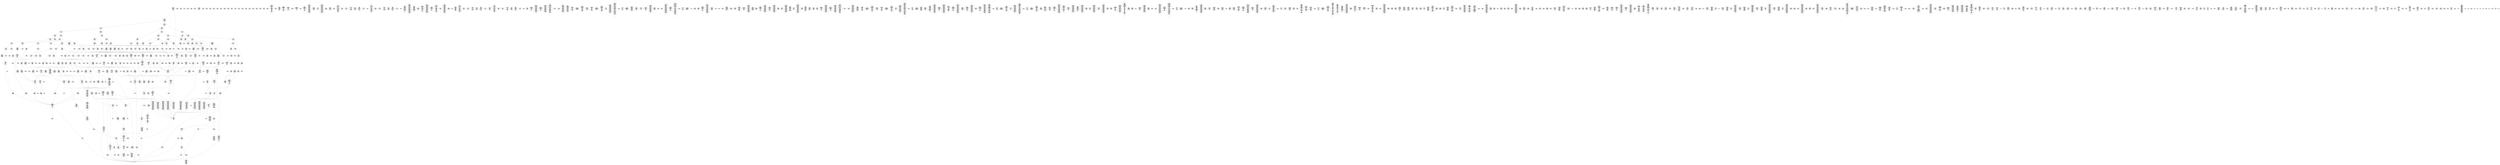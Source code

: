/* Generated by GvGen v.1.0 (https://www.github.com/stricaud/gvgen) */

digraph G {
compound=true;
   node1 [label="[anywhere]"];
   node2 [label="# 0x0
PUSHX Data
PUSHX Data
MSTORE
PUSHX LogicData
CALLDATASIZE
LT
PUSHX Data
JUMPI
"];
   node3 [label="# 0xd
PUSHX Data
CALLDATALOAD
PUSHX BitData
SHR
PUSHX LogicData
GT
PUSHX Data
JUMPI
"];
   node4 [label="# 0x1e
PUSHX LogicData
GT
PUSHX Data
JUMPI
"];
   node5 [label="# 0x29
PUSHX LogicData
GT
PUSHX Data
JUMPI
"];
   node6 [label="# 0x34
PUSHX LogicData
GT
PUSHX Data
JUMPI
"];
   node7 [label="# 0x3f
PUSHX LogicData
EQ
PUSHX Data
JUMPI
"];
   node8 [label="# 0x4a
PUSHX LogicData
EQ
PUSHX Data
JUMPI
"];
   node9 [label="# 0x55
PUSHX LogicData
EQ
PUSHX Data
JUMPI
"];
   node10 [label="# 0x60
PUSHX LogicData
EQ
PUSHX Data
JUMPI
"];
   node11 [label="# 0x6b
PUSHX Data
REVERT
"];
   node12 [label="# 0x6f
JUMPDEST
PUSHX LogicData
EQ
PUSHX Data
JUMPI
"];
   node13 [label="# 0x7b
PUSHX LogicData
EQ
PUSHX Data
JUMPI
"];
   node14 [label="# 0x86
PUSHX LogicData
EQ
PUSHX Data
JUMPI
"];
   node15 [label="# 0x91
PUSHX Data
REVERT
"];
   node16 [label="# 0x95
JUMPDEST
PUSHX LogicData
GT
PUSHX Data
JUMPI
"];
   node17 [label="# 0xa1
PUSHX LogicData
EQ
PUSHX Data
JUMPI
"];
   node18 [label="# 0xac
PUSHX LogicData
EQ
PUSHX Data
JUMPI
"];
   node19 [label="# 0xb7
PUSHX LogicData
EQ
PUSHX Data
JUMPI
"];
   node20 [label="# 0xc2
PUSHX LogicData
EQ
PUSHX Data
JUMPI
"];
   node21 [label="# 0xcd
PUSHX Data
REVERT
"];
   node22 [label="# 0xd1
JUMPDEST
PUSHX LogicData
EQ
PUSHX Data
JUMPI
"];
   node23 [label="# 0xdd
PUSHX LogicData
EQ
PUSHX Data
JUMPI
"];
   node24 [label="# 0xe8
PUSHX LogicData
EQ
PUSHX Data
JUMPI
"];
   node25 [label="# 0xf3
PUSHX Data
REVERT
"];
   node26 [label="# 0xf7
JUMPDEST
PUSHX LogicData
GT
PUSHX Data
JUMPI
"];
   node27 [label="# 0x103
PUSHX LogicData
GT
PUSHX Data
JUMPI
"];
   node28 [label="# 0x10e
PUSHX LogicData
EQ
PUSHX Data
JUMPI
"];
   node29 [label="# 0x119
PUSHX LogicData
EQ
PUSHX Data
JUMPI
"];
   node30 [label="# 0x124
PUSHX LogicData
EQ
PUSHX Data
JUMPI
"];
   node31 [label="# 0x12f
PUSHX LogicData
EQ
PUSHX Data
JUMPI
"];
   node32 [label="# 0x13a
PUSHX Data
REVERT
"];
   node33 [label="# 0x13e
JUMPDEST
PUSHX LogicData
EQ
PUSHX Data
JUMPI
"];
   node34 [label="# 0x14a
PUSHX LogicData
EQ
PUSHX Data
JUMPI
"];
   node35 [label="# 0x155
PUSHX LogicData
EQ
PUSHX Data
JUMPI
"];
   node36 [label="# 0x160
PUSHX Data
REVERT
"];
   node37 [label="# 0x164
JUMPDEST
PUSHX LogicData
GT
PUSHX Data
JUMPI
"];
   node38 [label="# 0x170
PUSHX LogicData
EQ
PUSHX Data
JUMPI
"];
   node39 [label="# 0x17b
PUSHX LogicData
EQ
PUSHX Data
JUMPI
"];
   node40 [label="# 0x186
PUSHX LogicData
EQ
PUSHX Data
JUMPI
"];
   node41 [label="# 0x191
PUSHX Data
REVERT
"];
   node42 [label="# 0x195
JUMPDEST
PUSHX LogicData
EQ
PUSHX Data
JUMPI
"];
   node43 [label="# 0x1a1
PUSHX LogicData
EQ
PUSHX Data
JUMPI
"];
   node44 [label="# 0x1ac
PUSHX LogicData
EQ
PUSHX Data
JUMPI
"];
   node45 [label="# 0x1b7
PUSHX Data
REVERT
"];
   node46 [label="# 0x1bb
JUMPDEST
PUSHX LogicData
GT
PUSHX Data
JUMPI
"];
   node47 [label="# 0x1c7
PUSHX LogicData
GT
PUSHX Data
JUMPI
"];
   node48 [label="# 0x1d2
PUSHX LogicData
GT
PUSHX Data
JUMPI
"];
   node49 [label="# 0x1dd
PUSHX LogicData
EQ
PUSHX Data
JUMPI
"];
   node50 [label="# 0x1e8
PUSHX LogicData
EQ
PUSHX Data
JUMPI
"];
   node51 [label="# 0x1f3
PUSHX LogicData
EQ
PUSHX Data
JUMPI
"];
   node52 [label="# 0x1fe
PUSHX LogicData
EQ
PUSHX Data
JUMPI
"];
   node53 [label="# 0x209
PUSHX Data
REVERT
"];
   node54 [label="# 0x20d
JUMPDEST
PUSHX LogicData
EQ
PUSHX Data
JUMPI
"];
   node55 [label="# 0x219
PUSHX LogicData
EQ
PUSHX Data
JUMPI
"];
   node56 [label="# 0x224
PUSHX LogicData
EQ
PUSHX Data
JUMPI
"];
   node57 [label="# 0x22f
PUSHX Data
REVERT
"];
   node58 [label="# 0x233
JUMPDEST
PUSHX LogicData
GT
PUSHX Data
JUMPI
"];
   node59 [label="# 0x23f
PUSHX LogicData
EQ
PUSHX Data
JUMPI
"];
   node60 [label="# 0x24a
PUSHX LogicData
EQ
PUSHX Data
JUMPI
"];
   node61 [label="# 0x255
PUSHX LogicData
EQ
PUSHX Data
JUMPI
"];
   node62 [label="# 0x260
PUSHX Data
REVERT
"];
   node63 [label="# 0x264
JUMPDEST
PUSHX LogicData
EQ
PUSHX Data
JUMPI
"];
   node64 [label="# 0x270
PUSHX LogicData
EQ
PUSHX Data
JUMPI
"];
   node65 [label="# 0x27b
PUSHX LogicData
EQ
PUSHX Data
JUMPI
"];
   node66 [label="# 0x286
PUSHX Data
REVERT
"];
   node67 [label="# 0x28a
JUMPDEST
PUSHX LogicData
GT
PUSHX Data
JUMPI
"];
   node68 [label="# 0x296
PUSHX LogicData
GT
PUSHX Data
JUMPI
"];
   node69 [label="# 0x2a1
PUSHX LogicData
EQ
PUSHX Data
JUMPI
"];
   node70 [label="# 0x2ac
PUSHX LogicData
EQ
PUSHX Data
JUMPI
"];
   node71 [label="# 0x2b7
PUSHX LogicData
EQ
PUSHX Data
JUMPI
"];
   node72 [label="# 0x2c2
PUSHX LogicData
EQ
PUSHX Data
JUMPI
"];
   node73 [label="# 0x2cd
PUSHX Data
REVERT
"];
   node74 [label="# 0x2d1
JUMPDEST
PUSHX LogicData
EQ
PUSHX Data
JUMPI
"];
   node75 [label="# 0x2dd
PUSHX LogicData
EQ
PUSHX Data
JUMPI
"];
   node76 [label="# 0x2e8
PUSHX LogicData
EQ
PUSHX Data
JUMPI
"];
   node77 [label="# 0x2f3
PUSHX Data
REVERT
"];
   node78 [label="# 0x2f7
JUMPDEST
PUSHX LogicData
GT
PUSHX Data
JUMPI
"];
   node79 [label="# 0x303
PUSHX LogicData
EQ
PUSHX Data
JUMPI
"];
   node80 [label="# 0x30e
PUSHX LogicData
EQ
PUSHX Data
JUMPI
"];
   node81 [label="# 0x319
PUSHX LogicData
EQ
PUSHX Data
JUMPI
"];
   node82 [label="# 0x324
PUSHX Data
REVERT
"];
   node83 [label="# 0x328
JUMPDEST
PUSHX LogicData
EQ
PUSHX Data
JUMPI
"];
   node84 [label="# 0x334
PUSHX LogicData
EQ
PUSHX Data
JUMPI
"];
   node85 [label="# 0x33f
PUSHX LogicData
EQ
PUSHX Data
JUMPI
"];
   node86 [label="# 0x34a
JUMPDEST
PUSHX Data
REVERT
"];
   node87 [label="# 0x34f
JUMPDEST
CALLVALUE
ISZERO
PUSHX Data
JUMPI
"];
   node88 [label="# 0x357
PUSHX Data
REVERT
"];
   node89 [label="# 0x35b
JUMPDEST
PUSHX Data
PUSHX Data
CALLDATASIZE
PUSHX Data
PUSHX Data
JUMP
"];
   node90 [label="# 0x36a
JUMPDEST
PUSHX Data
JUMP
"];
   node91 [label="# 0x36f
JUMPDEST
PUSHX MemData
MLOAD
ISZERO
ISZERO
MSTORE
PUSHX ArithData
ADD
"];
   node92 [label="# 0x37b
JUMPDEST
PUSHX MemData
MLOAD
SUB
RETURN
"];
   node93 [label="# 0x384
JUMPDEST
CALLVALUE
ISZERO
PUSHX Data
JUMPI
"];
   node94 [label="# 0x38c
PUSHX Data
REVERT
"];
   node95 [label="# 0x390
JUMPDEST
PUSHX Data
PUSHX Data
CALLDATASIZE
PUSHX Data
PUSHX Data
JUMP
"];
   node96 [label="# 0x39f
JUMPDEST
PUSHX Data
JUMP
"];
   node97 [label="# 0x3a4
JUMPDEST
STOP
"];
   node98 [label="# 0x3a6
JUMPDEST
CALLVALUE
ISZERO
PUSHX Data
JUMPI
"];
   node99 [label="# 0x3ae
PUSHX Data
REVERT
"];
   node100 [label="# 0x3b2
JUMPDEST
PUSHX Data
PUSHX Data
JUMP
"];
   node101 [label="# 0x3bb
JUMPDEST
PUSHX MemData
MLOAD
PUSHX Data
PUSHX Data
JUMP
"];
   node102 [label="# 0x3c8
JUMPDEST
CALLVALUE
ISZERO
PUSHX Data
JUMPI
"];
   node103 [label="# 0x3d0
PUSHX Data
REVERT
"];
   node104 [label="# 0x3d4
JUMPDEST
PUSHX StorData
SLOAD
PUSHX Data
PUSHX ArithData
PUSHX BitData
PUSHX BitData
SHL
SUB
AND
JUMP
"];
   node105 [label="# 0x3e8
JUMPDEST
PUSHX MemData
MLOAD
PUSHX ArithData
PUSHX BitData
PUSHX BitData
SHL
SUB
AND
MSTORE
PUSHX ArithData
ADD
PUSHX Data
JUMP
"];
   node106 [label="# 0x400
JUMPDEST
CALLVALUE
ISZERO
PUSHX Data
JUMPI
"];
   node107 [label="# 0x408
PUSHX Data
REVERT
"];
   node108 [label="# 0x40c
JUMPDEST
PUSHX Data
PUSHX Data
JUMP
"];
   node109 [label="# 0x415
JUMPDEST
CALLVALUE
ISZERO
PUSHX Data
JUMPI
"];
   node110 [label="# 0x41d
PUSHX Data
REVERT
"];
   node111 [label="# 0x421
JUMPDEST
PUSHX Data
PUSHX Data
CALLDATASIZE
PUSHX Data
PUSHX Data
JUMP
"];
   node112 [label="# 0x430
JUMPDEST
PUSHX Data
JUMP
"];
   node113 [label="# 0x435
JUMPDEST
CALLVALUE
ISZERO
PUSHX Data
JUMPI
"];
   node114 [label="# 0x43d
PUSHX Data
REVERT
"];
   node115 [label="# 0x441
JUMPDEST
PUSHX Data
PUSHX Data
CALLDATASIZE
PUSHX Data
PUSHX Data
JUMP
"];
   node116 [label="# 0x450
JUMPDEST
PUSHX Data
JUMP
"];
   node117 [label="# 0x455
JUMPDEST
CALLVALUE
ISZERO
PUSHX Data
JUMPI
"];
   node118 [label="# 0x45d
PUSHX Data
REVERT
"];
   node119 [label="# 0x461
JUMPDEST
PUSHX Data
PUSHX Data
JUMP
"];
   node120 [label="# 0x46a
JUMPDEST
CALLVALUE
ISZERO
PUSHX Data
JUMPI
"];
   node121 [label="# 0x472
PUSHX Data
REVERT
"];
   node122 [label="# 0x476
JUMPDEST
PUSHX Data
PUSHX Data
CALLDATASIZE
PUSHX Data
PUSHX Data
JUMP
"];
   node123 [label="# 0x485
JUMPDEST
PUSHX Data
JUMP
"];
   node124 [label="# 0x48a
JUMPDEST
PUSHX MemData
MLOAD
PUSHX Data
PUSHX Data
JUMP
"];
   node125 [label="# 0x498
JUMPDEST
CALLVALUE
ISZERO
PUSHX Data
JUMPI
"];
   node126 [label="# 0x4a0
PUSHX Data
REVERT
"];
   node127 [label="# 0x4a4
JUMPDEST
PUSHX Data
PUSHX Data
CALLDATASIZE
PUSHX Data
PUSHX Data
JUMP
"];
   node128 [label="# 0x4b3
JUMPDEST
PUSHX Data
JUMP
"];
   node129 [label="# 0x4b8
JUMPDEST
CALLVALUE
ISZERO
PUSHX Data
JUMPI
"];
   node130 [label="# 0x4c0
PUSHX Data
REVERT
"];
   node131 [label="# 0x4c4
JUMPDEST
PUSHX StorData
SLOAD
"];
   node132 [label="# 0x4c9
JUMPDEST
PUSHX MemData
MLOAD
MSTORE
PUSHX ArithData
ADD
PUSHX Data
JUMP
"];
   node133 [label="# 0x4d7
JUMPDEST
CALLVALUE
ISZERO
PUSHX Data
JUMPI
"];
   node134 [label="# 0x4df
PUSHX Data
REVERT
"];
   node135 [label="# 0x4e3
JUMPDEST
PUSHX Data
PUSHX Data
CALLDATASIZE
PUSHX Data
PUSHX Data
JUMP
"];
   node136 [label="# 0x4f2
JUMPDEST
PUSHX Data
JUMP
"];
   node137 [label="# 0x4f7
JUMPDEST
CALLVALUE
ISZERO
PUSHX Data
JUMPI
"];
   node138 [label="# 0x4ff
PUSHX Data
REVERT
"];
   node139 [label="# 0x503
JUMPDEST
PUSHX Data
PUSHX Data
JUMP
"];
   node140 [label="# 0x514
JUMPDEST
CALLVALUE
ISZERO
PUSHX Data
JUMPI
"];
   node141 [label="# 0x51c
PUSHX Data
REVERT
"];
   node142 [label="# 0x520
JUMPDEST
PUSHX Data
PUSHX Data
CALLDATASIZE
PUSHX Data
PUSHX Data
JUMP
"];
   node143 [label="# 0x52f
JUMPDEST
PUSHX Data
JUMP
"];
   node144 [label="# 0x534
JUMPDEST
CALLVALUE
ISZERO
PUSHX Data
JUMPI
"];
   node145 [label="# 0x53c
PUSHX Data
REVERT
"];
   node146 [label="# 0x540
JUMPDEST
PUSHX Data
PUSHX Data
JUMP
"];
   node147 [label="# 0x54a
JUMPDEST
CALLVALUE
ISZERO
PUSHX Data
JUMPI
"];
   node148 [label="# 0x552
PUSHX Data
REVERT
"];
   node149 [label="# 0x556
JUMPDEST
PUSHX Data
PUSHX Data
JUMP
"];
   node150 [label="# 0x55f
JUMPDEST
CALLVALUE
ISZERO
PUSHX Data
JUMPI
"];
   node151 [label="# 0x567
PUSHX Data
REVERT
"];
   node152 [label="# 0x56b
JUMPDEST
PUSHX Data
PUSHX Data
JUMP
"];
   node153 [label="# 0x574
JUMPDEST
CALLVALUE
ISZERO
PUSHX Data
JUMPI
"];
   node154 [label="# 0x57c
PUSHX Data
REVERT
"];
   node155 [label="# 0x580
JUMPDEST
PUSHX Data
PUSHX Data
JUMP
"];
   node156 [label="# 0x589
JUMPDEST
CALLVALUE
ISZERO
PUSHX Data
JUMPI
"];
   node157 [label="# 0x591
PUSHX Data
REVERT
"];
   node158 [label="# 0x595
JUMPDEST
PUSHX Data
PUSHX Data
JUMP
"];
   node159 [label="# 0x59e
JUMPDEST
CALLVALUE
ISZERO
PUSHX Data
JUMPI
"];
   node160 [label="# 0x5a6
PUSHX Data
REVERT
"];
   node161 [label="# 0x5aa
JUMPDEST
PUSHX Data
PUSHX Data
CALLDATASIZE
PUSHX Data
PUSHX Data
JUMP
"];
   node162 [label="# 0x5b9
JUMPDEST
PUSHX Data
JUMP
"];
   node163 [label="# 0x5be
JUMPDEST
PUSHX Data
PUSHX Data
CALLDATASIZE
PUSHX Data
PUSHX Data
JUMP
"];
   node164 [label="# 0x5cc
JUMPDEST
PUSHX Data
JUMP
"];
   node165 [label="# 0x5d1
JUMPDEST
CALLVALUE
ISZERO
PUSHX Data
JUMPI
"];
   node166 [label="# 0x5d9
PUSHX Data
REVERT
"];
   node167 [label="# 0x5dd
JUMPDEST
PUSHX StorData
SLOAD
PUSHX Data
PUSHX BitData
PUSHX BitData
SHL
DIV
PUSHX BitData
AND
JUMP
"];
   node168 [label="# 0x5f2
JUMPDEST
CALLVALUE
ISZERO
PUSHX Data
JUMPI
"];
   node169 [label="# 0x5fa
PUSHX Data
REVERT
"];
   node170 [label="# 0x5fe
JUMPDEST
PUSHX StorData
SLOAD
PUSHX Data
PUSHX BitData
PUSHX BitData
SHL
DIV
PUSHX BitData
AND
JUMP
"];
   node171 [label="# 0x613
JUMPDEST
CALLVALUE
ISZERO
PUSHX Data
JUMPI
"];
   node172 [label="# 0x61b
PUSHX Data
REVERT
"];
   node173 [label="# 0x61f
JUMPDEST
PUSHX Data
PUSHX Data
CALLDATASIZE
PUSHX Data
PUSHX Data
JUMP
"];
   node174 [label="# 0x62e
JUMPDEST
PUSHX Data
JUMP
"];
   node175 [label="# 0x633
JUMPDEST
CALLVALUE
ISZERO
PUSHX Data
JUMPI
"];
   node176 [label="# 0x63b
PUSHX Data
REVERT
"];
   node177 [label="# 0x63f
JUMPDEST
PUSHX Data
PUSHX Data
JUMP
"];
   node178 [label="# 0x648
JUMPDEST
CALLVALUE
ISZERO
PUSHX Data
JUMPI
"];
   node179 [label="# 0x650
PUSHX Data
REVERT
"];
   node180 [label="# 0x654
JUMPDEST
PUSHX Data
PUSHX Data
CALLDATASIZE
PUSHX Data
PUSHX Data
JUMP
"];
   node181 [label="# 0x663
JUMPDEST
PUSHX Data
JUMP
"];
   node182 [label="# 0x668
JUMPDEST
CALLVALUE
ISZERO
PUSHX Data
JUMPI
"];
   node183 [label="# 0x670
PUSHX Data
REVERT
"];
   node184 [label="# 0x674
JUMPDEST
PUSHX StorData
SLOAD
PUSHX Data
PUSHX BitData
PUSHX BitData
SHL
DIV
PUSHX BitData
AND
JUMP
"];
   node185 [label="# 0x689
JUMPDEST
CALLVALUE
ISZERO
PUSHX Data
JUMPI
"];
   node186 [label="# 0x691
PUSHX Data
REVERT
"];
   node187 [label="# 0x695
JUMPDEST
PUSHX Data
PUSHX Data
JUMP
"];
   node188 [label="# 0x69e
JUMPDEST
CALLVALUE
ISZERO
PUSHX Data
JUMPI
"];
   node189 [label="# 0x6a6
PUSHX Data
REVERT
"];
   node190 [label="# 0x6aa
JUMPDEST
PUSHX Data
PUSHX Data
CALLDATASIZE
PUSHX Data
PUSHX Data
JUMP
"];
   node191 [label="# 0x6b9
JUMPDEST
PUSHX Data
JUMP
"];
   node192 [label="# 0x6be
JUMPDEST
CALLVALUE
ISZERO
PUSHX Data
JUMPI
"];
   node193 [label="# 0x6c6
PUSHX Data
REVERT
"];
   node194 [label="# 0x6ca
JUMPDEST
PUSHX Data
PUSHX Data
JUMP
"];
   node195 [label="# 0x6d3
JUMPDEST
CALLVALUE
ISZERO
PUSHX Data
JUMPI
"];
   node196 [label="# 0x6db
PUSHX Data
REVERT
"];
   node197 [label="# 0x6df
JUMPDEST
PUSHX Data
PUSHX Data
CALLDATASIZE
PUSHX Data
PUSHX Data
JUMP
"];
   node198 [label="# 0x6ee
JUMPDEST
PUSHX Data
JUMP
"];
   node199 [label="# 0x6f3
JUMPDEST
CALLVALUE
ISZERO
PUSHX Data
JUMPI
"];
   node200 [label="# 0x6fb
PUSHX Data
REVERT
"];
   node201 [label="# 0x6ff
JUMPDEST
PUSHX Data
PUSHX Data
JUMP
"];
   node202 [label="# 0x708
JUMPDEST
CALLVALUE
ISZERO
PUSHX Data
JUMPI
"];
   node203 [label="# 0x710
PUSHX Data
REVERT
"];
   node204 [label="# 0x714
JUMPDEST
PUSHX StorData
SLOAD
PUSHX ArithData
PUSHX BitData
PUSHX BitData
SHL
SUB
AND
PUSHX Data
JUMP
"];
   node205 [label="# 0x726
JUMPDEST
CALLVALUE
ISZERO
PUSHX Data
JUMPI
"];
   node206 [label="# 0x72e
PUSHX Data
REVERT
"];
   node207 [label="# 0x732
JUMPDEST
PUSHX Data
PUSHX Data
CALLDATASIZE
PUSHX Data
PUSHX Data
JUMP
"];
   node208 [label="# 0x741
JUMPDEST
PUSHX Data
JUMP
"];
   node209 [label="# 0x746
JUMPDEST
CALLVALUE
ISZERO
PUSHX Data
JUMPI
"];
   node210 [label="# 0x74e
PUSHX Data
REVERT
"];
   node211 [label="# 0x752
JUMPDEST
PUSHX Data
PUSHX Data
JUMP
"];
   node212 [label="# 0x75b
JUMPDEST
CALLVALUE
ISZERO
PUSHX Data
JUMPI
"];
   node213 [label="# 0x763
PUSHX Data
REVERT
"];
   node214 [label="# 0x767
JUMPDEST
PUSHX Data
PUSHX Data
CALLDATASIZE
PUSHX Data
PUSHX Data
JUMP
"];
   node215 [label="# 0x776
JUMPDEST
PUSHX Data
JUMP
"];
   node216 [label="# 0x77b
JUMPDEST
CALLVALUE
ISZERO
PUSHX Data
JUMPI
"];
   node217 [label="# 0x783
PUSHX Data
REVERT
"];
   node218 [label="# 0x787
JUMPDEST
PUSHX Data
PUSHX Data
CALLDATASIZE
PUSHX Data
PUSHX Data
JUMP
"];
   node219 [label="# 0x796
JUMPDEST
PUSHX Data
JUMP
"];
   node220 [label="# 0x79b
JUMPDEST
CALLVALUE
ISZERO
PUSHX Data
JUMPI
"];
   node221 [label="# 0x7a3
PUSHX Data
REVERT
"];
   node222 [label="# 0x7a7
JUMPDEST
PUSHX Data
PUSHX Data
CALLDATASIZE
PUSHX Data
PUSHX Data
JUMP
"];
   node223 [label="# 0x7b6
JUMPDEST
PUSHX Data
JUMP
"];
   node224 [label="# 0x7bb
JUMPDEST
PUSHX Data
PUSHX Data
CALLDATASIZE
PUSHX Data
PUSHX Data
JUMP
"];
   node225 [label="# 0x7c9
JUMPDEST
PUSHX Data
JUMP
"];
   node226 [label="# 0x7ce
JUMPDEST
CALLVALUE
ISZERO
PUSHX Data
JUMPI
"];
   node227 [label="# 0x7d6
PUSHX Data
REVERT
"];
   node228 [label="# 0x7da
JUMPDEST
PUSHX Data
PUSHX Data
CALLDATASIZE
PUSHX Data
PUSHX Data
JUMP
"];
   node229 [label="# 0x7e9
JUMPDEST
PUSHX Data
JUMP
"];
   node230 [label="# 0x7ee
JUMPDEST
CALLVALUE
ISZERO
PUSHX Data
JUMPI
"];
   node231 [label="# 0x7f6
PUSHX Data
REVERT
"];
   node232 [label="# 0x7fa
JUMPDEST
PUSHX Data
PUSHX Data
CALLDATASIZE
PUSHX Data
PUSHX Data
JUMP
"];
   node233 [label="# 0x809
JUMPDEST
PUSHX Data
JUMP
"];
   node234 [label="# 0x80e
JUMPDEST
CALLVALUE
ISZERO
PUSHX Data
JUMPI
"];
   node235 [label="# 0x816
PUSHX Data
REVERT
"];
   node236 [label="# 0x81a
JUMPDEST
PUSHX Data
PUSHX Data
CALLDATASIZE
PUSHX Data
PUSHX Data
JUMP
"];
   node237 [label="# 0x829
JUMPDEST
PUSHX Data
JUMP
"];
   node238 [label="# 0x82e
JUMPDEST
CALLVALUE
ISZERO
PUSHX Data
JUMPI
"];
   node239 [label="# 0x836
PUSHX Data
REVERT
"];
   node240 [label="# 0x83a
JUMPDEST
PUSHX Data
PUSHX Data
JUMP
"];
   node241 [label="# 0x849
JUMPDEST
CALLVALUE
ISZERO
PUSHX Data
JUMPI
"];
   node242 [label="# 0x851
PUSHX Data
REVERT
"];
   node243 [label="# 0x855
JUMPDEST
PUSHX Data
PUSHX Data
CALLDATASIZE
PUSHX Data
PUSHX Data
JUMP
"];
   node244 [label="# 0x864
JUMPDEST
PUSHX Data
JUMP
"];
   node245 [label="# 0x869
JUMPDEST
CALLVALUE
ISZERO
PUSHX Data
JUMPI
"];
   node246 [label="# 0x871
PUSHX Data
REVERT
"];
   node247 [label="# 0x875
JUMPDEST
PUSHX Data
PUSHX Data
CALLDATASIZE
PUSHX Data
PUSHX Data
JUMP
"];
   node248 [label="# 0x884
JUMPDEST
PUSHX Data
JUMP
"];
   node249 [label="# 0x889
JUMPDEST
CALLVALUE
ISZERO
PUSHX Data
JUMPI
"];
   node250 [label="# 0x891
PUSHX Data
REVERT
"];
   node251 [label="# 0x895
JUMPDEST
PUSHX Data
PUSHX Data
JUMP
"];
   node252 [label="# 0x89e
JUMPDEST
CALLVALUE
ISZERO
PUSHX Data
JUMPI
"];
   node253 [label="# 0x8a6
PUSHX Data
REVERT
"];
   node254 [label="# 0x8aa
JUMPDEST
PUSHX Data
PUSHX Data
JUMP
"];
   node255 [label="# 0x8b3
JUMPDEST
CALLVALUE
ISZERO
PUSHX Data
JUMPI
"];
   node256 [label="# 0x8bb
PUSHX Data
REVERT
"];
   node257 [label="# 0x8bf
JUMPDEST
PUSHX Data
PUSHX Data
CALLDATASIZE
PUSHX Data
PUSHX Data
JUMP
"];
   node258 [label="# 0x8ce
JUMPDEST
PUSHX ArithData
PUSHX BitData
PUSHX BitData
SHL
SUB
AND
PUSHX Data
MSTORE
PUSHX Data
PUSHX Data
MSTORE
PUSHX Data
SHA3
AND
MSTORE
MSTORE
SHA3
SLOAD
PUSHX BitData
AND
JUMP
"];
   node259 [label="# 0x8fc
JUMPDEST
CALLVALUE
ISZERO
PUSHX Data
JUMPI
"];
   node260 [label="# 0x904
PUSHX Data
REVERT
"];
   node261 [label="# 0x908
JUMPDEST
PUSHX Data
PUSHX Data
JUMP
"];
   node262 [label="# 0x911
JUMPDEST
CALLVALUE
ISZERO
PUSHX Data
JUMPI
"];
   node263 [label="# 0x919
PUSHX Data
REVERT
"];
   node264 [label="# 0x91d
JUMPDEST
PUSHX Data
PUSHX Data
CALLDATASIZE
PUSHX Data
PUSHX Data
JUMP
"];
   node265 [label="# 0x92c
JUMPDEST
PUSHX Data
JUMP
"];
   node266 [label="# 0x931
JUMPDEST
CALLVALUE
ISZERO
PUSHX Data
JUMPI
"];
   node267 [label="# 0x939
PUSHX Data
REVERT
"];
   node268 [label="# 0x93d
JUMPDEST
PUSHX Data
PUSHX Data
JUMP
"];
   node269 [label="# 0x946
JUMPDEST
CALLVALUE
ISZERO
PUSHX Data
JUMPI
"];
   node270 [label="# 0x94e
PUSHX Data
REVERT
"];
   node271 [label="# 0x952
JUMPDEST
PUSHX Data
PUSHX Data
CALLDATASIZE
PUSHX Data
PUSHX Data
JUMP
"];
   node272 [label="# 0x961
JUMPDEST
PUSHX Data
PUSHX Data
MSTORE
PUSHX Data
MSTORE
PUSHX Data
SHA3
SLOAD
JUMP
"];
   node273 [label="# 0x973
JUMPDEST
PUSHX Data
PUSHX ArithData
PUSHX BitData
PUSHX BitData
SHL
SUB
NOT
AND
PUSHX LogicData
EQ
PUSHX Data
JUMPI
"];
   node274 [label="# 0x9a8
PUSHX ArithData
PUSHX BitData
PUSHX BitData
SHL
SUB
NOT
AND
PUSHX LogicData
EQ
"];
   node275 [label="# 0x9d6
JUMPDEST
PUSHX Data
JUMPI
"];
   node276 [label="# 0x9dc
PUSHX LogicData
PUSHX ArithData
PUSHX BitData
PUSHX BitData
SHL
SUB
NOT
AND
EQ
"];
   node277 [label="# 0xa0a
JUMPDEST
JUMP
"];
   node278 [label="# 0xa10
JUMPDEST
PUSHX StorData
SLOAD
PUSHX ArithData
PUSHX BitData
PUSHX BitData
SHL
SUB
AND
CALLER
EQ
PUSHX Data
JUMPI
"];
   node279 [label="# 0xa23
PUSHX MemData
MLOAD
PUSHX BitData
PUSHX BitData
SHL
MSTORE
PUSHX Data
PUSHX ArithData
ADD
MSTORE
PUSHX ArithData
ADD
MSTORE
PUSHX MemData
MLOAD
PUSHX Data
PUSHX Data
CODECOPY
MLOAD
MSTORE
PUSHX ArithData
ADD
MSTORE
PUSHX ArithData
ADD
"];
   node280 [label="# 0xa54
JUMPDEST
PUSHX MemData
MLOAD
SUB
REVERT
"];
   node281 [label="# 0xa5d
JUMPDEST
PUSHX Data
PUSHX StorData
SLOAD
PUSHX Data
PUSHX Data
JUMP
"];
   node282 [label="# 0xa6d
JUMPDEST
GT
ISZERO
PUSHX Data
JUMPI
"];
   node283 [label="# 0xa74
PUSHX MemData
MLOAD
PUSHX BitData
PUSHX BitData
SHL
MSTORE
PUSHX Data
PUSHX ArithData
ADD
MSTORE
PUSHX Data
PUSHX ArithData
ADD
MSTORE
PUSHX Data
PUSHX ArithData
ADD
MSTORE
PUSHX Data
PUSHX ArithData
ADD
MSTORE
PUSHX ArithData
ADD
PUSHX Data
JUMP
"];
   node284 [label="# 0xae1
JUMPDEST
PUSHX Data
PUSHX Data
JUMP
"];
   node285 [label="# 0xaeb
JUMPDEST
PUSHX StorData
PUSHX Data
SLOAD
PUSHX Data
PUSHX Data
JUMP
"];
   node286 [label="# 0xafd
JUMPDEST
SSTORE
JUMP
"];
   node287 [label="# 0xb06
JUMPDEST
PUSHX StorData
SLOAD
PUSHX Data
PUSHX Data
JUMP
"];
   node288 [label="# 0xb13
JUMPDEST
PUSHX ArithData
ADD
PUSHX ArithData
DIV
MUL
PUSHX ArithData
ADD
PUSHX MemData
MLOAD
ADD
PUSHX Data
MSTORE
MSTORE
PUSHX ArithData
ADD
SLOAD
PUSHX Data
PUSHX Data
JUMP
"];
   node289 [label="# 0xb3f
JUMPDEST
ISZERO
PUSHX Data
JUMPI
"];
   node290 [label="# 0xb46
PUSHX LogicData
LT
PUSHX Data
JUMPI
"];
   node291 [label="# 0xb4e
PUSHX ArithData
SLOAD
DIV
MUL
MSTORE
PUSHX ArithData
ADD
PUSHX Data
JUMP
"];
   node292 [label="# 0xb61
JUMPDEST
ADD
PUSHX Data
MSTORE
PUSHX Data
PUSHX Data
SHA3
"];
   node293 [label="# 0xb6f
JUMPDEST
SLOAD
MSTORE
PUSHX ArithData
ADD
PUSHX ArithData
ADD
GT
PUSHX Data
JUMPI
"];
   node294 [label="# 0xb83
SUB
PUSHX BitData
AND
ADD
"];
   node295 [label="# 0xb8c
JUMPDEST
JUMP
"];
   node296 [label="# 0xb94
JUMPDEST
PUSHX Data
PUSHX StorData
SLOAD
PUSHX Data
PUSHX Data
JUMP
"];
   node297 [label="# 0xba3
JUMPDEST
PUSHX ArithData
ADD
PUSHX ArithData
DIV
MUL
PUSHX ArithData
ADD
PUSHX MemData
MLOAD
ADD
PUSHX Data
MSTORE
MSTORE
PUSHX ArithData
ADD
SLOAD
PUSHX Data
PUSHX Data
JUMP
"];
   node298 [label="# 0xbcf
JUMPDEST
ISZERO
PUSHX Data
JUMPI
"];
   node299 [label="# 0xbd6
PUSHX LogicData
LT
PUSHX Data
JUMPI
"];
   node300 [label="# 0xbde
PUSHX ArithData
SLOAD
DIV
MUL
MSTORE
PUSHX ArithData
ADD
PUSHX Data
JUMP
"];
   node301 [label="# 0xbf1
JUMPDEST
ADD
PUSHX Data
MSTORE
PUSHX Data
PUSHX Data
SHA3
"];
   node302 [label="# 0xbff
JUMPDEST
SLOAD
MSTORE
PUSHX ArithData
ADD
PUSHX ArithData
ADD
GT
PUSHX Data
JUMPI
"];
   node303 [label="# 0xc13
SUB
PUSHX BitData
AND
ADD
"];
   node304 [label="# 0xc1c
JUMPDEST
JUMP
"];
   node305 [label="# 0xc26
JUMPDEST
PUSHX Data
MSTORE
PUSHX Data
PUSHX Data
MSTORE
PUSHX Data
SHA3
SLOAD
PUSHX ArithData
PUSHX BitData
PUSHX BitData
SHL
SUB
AND
PUSHX Data
JUMPI
"];
   node306 [label="# 0xc43
PUSHX MemData
MLOAD
PUSHX BitData
PUSHX BitData
SHL
MSTORE
PUSHX Data
PUSHX ArithData
ADD
MSTORE
PUSHX Data
PUSHX ArithData
ADD
MSTORE
PUSHX Data
PUSHX ArithData
ADD
MSTORE
PUSHX BitData
PUSHX BitData
SHL
PUSHX ArithData
ADD
MSTORE
PUSHX ArithData
ADD
PUSHX Data
JUMP
"];
   node307 [label="# 0xc9f
JUMPDEST
PUSHX Data
MSTORE
PUSHX Data
PUSHX Data
MSTORE
PUSHX Data
SHA3
SLOAD
PUSHX ArithData
PUSHX BitData
PUSHX BitData
SHL
SUB
AND
JUMP
"];
   node308 [label="# 0xcbb
JUMPDEST
PUSHX Data
PUSHX Data
PUSHX Data
JUMP
"];
   node309 [label="# 0xcc6
JUMPDEST
PUSHX ArithData
PUSHX BitData
PUSHX BitData
SHL
SUB
AND
PUSHX ArithData
PUSHX BitData
PUSHX BitData
SHL
SUB
AND
EQ
ISZERO
PUSHX Data
JUMPI
"];
   node310 [label="# 0xce3
PUSHX MemData
MLOAD
PUSHX BitData
PUSHX BitData
SHL
MSTORE
PUSHX Data
PUSHX ArithData
ADD
MSTORE
PUSHX Data
PUSHX ArithData
ADD
MSTORE
PUSHX Data
PUSHX ArithData
ADD
MSTORE
PUSHX Data
PUSHX ArithData
ADD
MSTORE
PUSHX ArithData
ADD
PUSHX Data
JUMP
"];
   node311 [label="# 0xd50
JUMPDEST
CALLER
PUSHX ArithData
PUSHX BitData
PUSHX BitData
SHL
SUB
AND
EQ
PUSHX Data
JUMPI
"];
   node312 [label="# 0xd62
PUSHX ArithData
PUSHX BitData
PUSHX BitData
SHL
SUB
AND
PUSHX Data
MSTORE
PUSHX Data
PUSHX Data
MSTORE
PUSHX Data
SHA3
CALLER
MSTORE
MSTORE
SHA3
SLOAD
PUSHX BitData
AND
"];
   node313 [label="# 0xd8a
JUMPDEST
PUSHX Data
JUMPI
"];
   node314 [label="# 0xd8f
PUSHX MemData
MLOAD
PUSHX BitData
PUSHX BitData
SHL
MSTORE
PUSHX Data
PUSHX ArithData
ADD
MSTORE
PUSHX Data
PUSHX ArithData
ADD
MSTORE
PUSHX Data
PUSHX ArithData
ADD
MSTORE
PUSHX Data
PUSHX ArithData
ADD
MSTORE
PUSHX ArithData
ADD
PUSHX Data
JUMP
"];
   node315 [label="# 0xdfc
JUMPDEST
PUSHX Data
PUSHX Data
JUMP
"];
   node316 [label="# 0xe06
JUMPDEST
JUMP
"];
   node317 [label="# 0xe0b
JUMPDEST
PUSHX StorData
SLOAD
PUSHX ArithData
PUSHX BitData
PUSHX BitData
SHL
SUB
AND
CALLER
EQ
PUSHX Data
JUMPI
"];
   node318 [label="# 0xe1e
PUSHX MemData
MLOAD
PUSHX BitData
PUSHX BitData
SHL
MSTORE
PUSHX Data
PUSHX ArithData
ADD
MSTORE
PUSHX ArithData
ADD
MSTORE
PUSHX MemData
MLOAD
PUSHX Data
PUSHX Data
CODECOPY
MLOAD
MSTORE
PUSHX ArithData
ADD
MSTORE
PUSHX ArithData
ADD
PUSHX Data
JUMP
"];
   node319 [label="# 0xe53
JUMPDEST
PUSHX StorData
SLOAD
ISZERO
PUSHX Data
JUMPI
"];
   node320 [label="# 0xe5c
PUSHX MemData
MLOAD
PUSHX BitData
PUSHX BitData
SHL
MSTORE
PUSHX Data
PUSHX ArithData
ADD
MSTORE
PUSHX Data
PUSHX ArithData
ADD
MSTORE
PUSHX Data
PUSHX ArithData
ADD
MSTORE
PUSHX ArithData
ADD
PUSHX Data
JUMP
"];
   node321 [label="# 0xea3
JUMPDEST
PUSHX Data
PUSHX StorData
SLOAD
PUSHX StorData
SLOAD
PUSHX Data
JUMP
"];
   node322 [label="# 0xeb1
JUMPDEST
JUMP
"];
   node323 [label="# 0xeb4
JUMPDEST
PUSHX Data
PUSHX Data
MSTORE
PUSHX Data
MSTORE
PUSHX Data
SHA3
SLOAD
PUSHX Data
PUSHX Data
JUMP
"];
   node324 [label="# 0xecf
JUMPDEST
PUSHX ArithData
ADD
PUSHX ArithData
DIV
MUL
PUSHX ArithData
ADD
PUSHX MemData
MLOAD
ADD
PUSHX Data
MSTORE
MSTORE
PUSHX ArithData
ADD
SLOAD
PUSHX Data
PUSHX Data
JUMP
"];
   node325 [label="# 0xefb
JUMPDEST
ISZERO
PUSHX Data
JUMPI
"];
   node326 [label="# 0xf02
PUSHX LogicData
LT
PUSHX Data
JUMPI
"];
   node327 [label="# 0xf0a
PUSHX ArithData
SLOAD
DIV
MUL
MSTORE
PUSHX ArithData
ADD
PUSHX Data
JUMP
"];
   node328 [label="# 0xf1d
JUMPDEST
ADD
PUSHX Data
MSTORE
PUSHX Data
PUSHX Data
SHA3
"];
   node329 [label="# 0xf2b
JUMPDEST
SLOAD
MSTORE
PUSHX ArithData
ADD
PUSHX ArithData
ADD
GT
PUSHX Data
JUMPI
"];
   node330 [label="# 0xf3f
SUB
PUSHX BitData
AND
ADD
"];
   node331 [label="# 0xf48
JUMPDEST
PUSHX ArithData
ADD
SLOAD
PUSHX Data
PUSHX Data
JUMP
"];
   node332 [label="# 0xf5d
JUMPDEST
PUSHX ArithData
ADD
PUSHX ArithData
DIV
MUL
PUSHX ArithData
ADD
PUSHX MemData
MLOAD
ADD
PUSHX Data
MSTORE
MSTORE
PUSHX ArithData
ADD
SLOAD
PUSHX Data
PUSHX Data
JUMP
"];
   node333 [label="# 0xf89
JUMPDEST
ISZERO
PUSHX Data
JUMPI
"];
   node334 [label="# 0xf90
PUSHX LogicData
LT
PUSHX Data
JUMPI
"];
   node335 [label="# 0xf98
PUSHX ArithData
SLOAD
DIV
MUL
MSTORE
PUSHX ArithData
ADD
PUSHX Data
JUMP
"];
   node336 [label="# 0xfab
JUMPDEST
ADD
PUSHX Data
MSTORE
PUSHX Data
PUSHX Data
SHA3
"];
   node337 [label="# 0xfb9
JUMPDEST
SLOAD
MSTORE
PUSHX ArithData
ADD
PUSHX ArithData
ADD
GT
PUSHX Data
JUMPI
"];
   node338 [label="# 0xfcd
SUB
PUSHX BitData
AND
ADD
"];
   node339 [label="# 0xfd6
JUMPDEST
JUMP
"];
   node340 [label="# 0xfe0
JUMPDEST
CALLER
PUSHX Data
PUSHX Data
JUMP
"];
   node341 [label="# 0xfeb
JUMPDEST
PUSHX ArithData
PUSHX BitData
PUSHX BitData
SHL
SUB
AND
EQ
PUSHX Data
JUMPI
"];
   node342 [label="# 0xffa
PUSHX MemData
MLOAD
PUSHX BitData
PUSHX BitData
SHL
MSTORE
PUSHX Data
PUSHX ArithData
ADD
MSTORE
PUSHX Data
PUSHX ArithData
ADD
MSTORE
PUSHX Data
PUSHX ArithData
ADD
MSTORE
PUSHX ArithData
ADD
PUSHX Data
JUMP
"];
   node343 [label="# 0x1041
JUMPDEST
PUSHX StorData
SLOAD
PUSHX ArithData
PUSHX BitData
PUSHX BitData
SHL
SUB
AND
PUSHX Data
JUMPI
"];
   node344 [label="# 0x1052
PUSHX MemData
MLOAD
PUSHX BitData
PUSHX BitData
SHL
MSTORE
PUSHX Data
PUSHX ArithData
ADD
MSTORE
PUSHX Data
PUSHX ArithData
ADD
MSTORE
PUSHX Data
PUSHX ArithData
ADD
MSTORE
PUSHX ArithData
ADD
PUSHX Data
JUMP
"];
   node345 [label="# 0x1099
JUMPDEST
PUSHX Data
PUSHX ArithData
ADD
PUSHX ArithData
DIV
MUL
PUSHX ArithData
ADD
PUSHX MemData
MLOAD
ADD
PUSHX Data
MSTORE
MSTORE
PUSHX ArithData
ADD
CALLDATACOPY
PUSHX Data
ADD
MSTORE
MLOAD
ISZERO
ISZERO
PUSHX Data
JUMPI
"];
   node346 [label="# 0x10df
PUSHX LogicData
MLOAD
LT
"];
   node347 [label="# 0x10e6
JUMPDEST
PUSHX Data
JUMPI
"];
   node348 [label="# 0x10eb
PUSHX MemData
MLOAD
PUSHX BitData
PUSHX BitData
SHL
MSTORE
PUSHX Data
PUSHX ArithData
ADD
MSTORE
PUSHX Data
PUSHX ArithData
ADD
MSTORE
PUSHX Data
PUSHX ArithData
ADD
MSTORE
PUSHX ArithData
ADD
PUSHX Data
JUMP
"];
   node349 [label="# 0x1132
JUMPDEST
PUSHX Data
PUSHX Data
PUSHX ArithData
MSTORE
PUSHX ArithData
ADD
MSTORE
PUSHX ArithData
ADD
PUSHX Data
SHA3
PUSHX ArithData
ADD
PUSHX MemData
MLOAD
PUSHX Data
PUSHX Data
JUMP
"];
   node350 [label="# 0x1157
JUMPDEST
PUSHX Data
PUSHX MemData
MLOAD
SUB
GAS
STATICCALL
ISZERO
ISZERO
PUSHX Data
JUMPI
"];
   node351 [label="# 0x116b
RETURNDATASIZE
PUSHX Data
RETURNDATACOPY
RETURNDATASIZE
PUSHX Data
REVERT
"];
   node352 [label="# 0x1174
JUMPDEST
PUSHX MemData
MLOAD
RETURNDATASIZE
PUSHX BitData
NOT
PUSHX ArithData
ADD
AND
ADD
PUSHX Data
MSTORE
ADD
PUSHX Data
PUSHX Data
JUMP
"];
   node353 [label="# 0x1197
JUMPDEST
PUSHX Data
PUSHX MemData
MLOAD
PUSHX Data
PUSHX Data
JUMP
"];
   node354 [label="# 0x11a7
JUMPDEST
PUSHX Data
PUSHX MemData
MLOAD
SUB
GAS
STATICCALL
ISZERO
ISZERO
PUSHX Data
JUMPI
"];
   node355 [label="# 0x11bb
RETURNDATASIZE
PUSHX Data
RETURNDATACOPY
RETURNDATASIZE
PUSHX Data
REVERT
"];
   node356 [label="# 0x11c4
JUMPDEST
PUSHX MemData
MLOAD
RETURNDATASIZE
PUSHX BitData
NOT
PUSHX ArithData
ADD
AND
ADD
PUSHX Data
MSTORE
ADD
PUSHX Data
PUSHX Data
JUMP
"];
   node357 [label="# 0x11e7
JUMPDEST
EQ
ISZERO
PUSHX Data
JUMPI
"];
   node358 [label="# 0x11ee
PUSHX MemData
MLOAD
PUSHX BitData
PUSHX BitData
SHL
MSTORE
PUSHX Data
PUSHX ArithData
ADD
MSTORE
PUSHX Data
PUSHX ArithData
ADD
MSTORE
PUSHX Data
PUSHX ArithData
ADD
MSTORE
PUSHX Data
PUSHX ArithData
ADD
MSTORE
PUSHX ArithData
ADD
PUSHX Data
JUMP
"];
   node359 [label="# 0x125b
JUMPDEST
PUSHX StorData
SLOAD
PUSHX MemData
MLOAD
PUSHX BitData
PUSHX BitData
SHL
MSTORE
CALLER
PUSHX ArithData
ADD
MSTORE
PUSHX Data
PUSHX ArithData
ADD
MSTORE
PUSHX ArithData
PUSHX BitData
PUSHX BitData
SHL
SUB
AND
PUSHX Data
PUSHX ArithData
ADD
PUSHX Data
PUSHX MemData
MLOAD
SUB
PUSHX Data
EXTCODESIZE
ISZERO
ISZERO
PUSHX Data
JUMPI
"];
   node360 [label="# 0x12ab
PUSHX Data
REVERT
"];
   node361 [label="# 0x12af
JUMPDEST
GAS
CALL
ISZERO
ISZERO
PUSHX Data
JUMPI
"];
   node362 [label="# 0x12ba
RETURNDATASIZE
PUSHX Data
RETURNDATACOPY
RETURNDATASIZE
PUSHX Data
REVERT
"];
   node363 [label="# 0x12c3
JUMPDEST
PUSHX Data
MSTORE
PUSHX Data
PUSHX Data
MSTORE
PUSHX Data
SHA3
PUSHX Data
PUSHX ArithData
ADD
PUSHX Data
JUMP
"];
   node364 [label="# 0x12e3
JUMPDEST
PUSHX Data
PUSHX MemData
MLOAD
PUSHX Data
PUSHX Data
JUMP
"];
   node365 [label="# 0x1316
JUMPDEST
PUSHX MemData
MLOAD
SUB
LOGX
JUMP
"];
   node366 [label="# 0x1325
JUMPDEST
PUSHX LogicData
PUSHX StorData
SLOAD
EQ
ISZERO
PUSHX Data
JUMPI
"];
   node367 [label="# 0x1331
PUSHX MemData
MLOAD
PUSHX BitData
PUSHX BitData
SHL
MSTORE
PUSHX Data
PUSHX ArithData
ADD
MSTORE
PUSHX Data
PUSHX ArithData
ADD
MSTORE
PUSHX Data
PUSHX ArithData
ADD
MSTORE
PUSHX ArithData
ADD
PUSHX Data
JUMP
"];
   node368 [label="# 0x1378
JUMPDEST
PUSHX Data
PUSHX Data
SSTORE
PUSHX Data
CALLER
"];
   node369 [label="# 0x1382
JUMPDEST
PUSHX Data
JUMP
"];
   node370 [label="# 0x1388
JUMPDEST
PUSHX Data
JUMPI
"];
   node371 [label="# 0x138d
PUSHX MemData
MLOAD
PUSHX BitData
PUSHX BitData
SHL
MSTORE
PUSHX Data
PUSHX ArithData
ADD
MSTORE
PUSHX Data
PUSHX ArithData
ADD
MSTORE
PUSHX Data
PUSHX ArithData
ADD
MSTORE
PUSHX BitData
PUSHX BitData
SHL
PUSHX ArithData
ADD
MSTORE
PUSHX ArithData
ADD
PUSHX Data
JUMP
"];
   node372 [label="# 0x13ee
JUMPDEST
PUSHX StorData
SLOAD
PUSHX ArithData
PUSHX BitData
PUSHX BitData
SHL
SUB
AND
ISZERO
PUSHX Data
JUMPI
"];
   node373 [label="# 0x1400
PUSHX StorData
SLOAD
PUSHX MemData
MLOAD
PUSHX BitData
PUSHX BitData
SHL
MSTORE
PUSHX ArithData
PUSHX BitData
PUSHX BitData
SHL
SUB
AND
PUSHX ArithData
ADD
MSTORE
AND
PUSHX ArithData
ADD
MSTORE
AND
PUSHX Data
PUSHX ArithData
ADD
PUSHX Data
PUSHX MemData
MLOAD
SUB
PUSHX Data
EXTCODESIZE
ISZERO
ISZERO
PUSHX Data
JUMPI
"];
   node374 [label="# 0x144a
PUSHX Data
REVERT
"];
   node375 [label="# 0x144e
JUMPDEST
GAS
CALL
ISZERO
ISZERO
PUSHX Data
JUMPI
"];
   node376 [label="# 0x1459
RETURNDATASIZE
PUSHX Data
RETURNDATACOPY
RETURNDATASIZE
PUSHX Data
REVERT
"];
   node377 [label="# 0x1462
JUMPDEST
"];
   node378 [label="# 0x1467
JUMPDEST
PUSHX Data
PUSHX Data
JUMP
"];
   node379 [label="# 0x1472
JUMPDEST
PUSHX Data
PUSHX Data
SSTORE
JUMP
"];
   node380 [label="# 0x147c
JUMPDEST
PUSHX StorData
SLOAD
PUSHX ArithData
PUSHX BitData
PUSHX BitData
SHL
SUB
AND
CALLER
EQ
PUSHX Data
JUMPI
"];
   node381 [label="# 0x148f
PUSHX MemData
MLOAD
PUSHX BitData
PUSHX BitData
SHL
MSTORE
PUSHX Data
PUSHX ArithData
ADD
MSTORE
PUSHX ArithData
ADD
MSTORE
PUSHX MemData
MLOAD
PUSHX Data
PUSHX Data
CODECOPY
MLOAD
MSTORE
PUSHX ArithData
ADD
MSTORE
PUSHX ArithData
ADD
PUSHX Data
JUMP
"];
   node382 [label="# 0x14c4
JUMPDEST
MLOAD
PUSHX Data
PUSHX Data
PUSHX ArithData
ADD
PUSHX Data
JUMP
"];
   node383 [label="# 0x14d7
JUMPDEST
JUMP
"];
   node384 [label="# 0x14db
JUMPDEST
PUSHX Data
PUSHX Data
CALLER
PUSHX Data
JUMP
"];
   node385 [label="# 0x14e6
JUMPDEST
JUMP
"];
   node386 [label="# 0x14eb
JUMPDEST
PUSHX StorData
SLOAD
PUSHX ArithData
PUSHX BitData
PUSHX BitData
SHL
SUB
AND
CALLER
EQ
PUSHX Data
JUMPI
"];
   node387 [label="# 0x14fe
PUSHX MemData
MLOAD
PUSHX BitData
PUSHX BitData
SHL
MSTORE
PUSHX Data
PUSHX ArithData
ADD
MSTORE
PUSHX ArithData
ADD
MSTORE
PUSHX MemData
MLOAD
PUSHX Data
PUSHX Data
CODECOPY
MLOAD
MSTORE
PUSHX ArithData
ADD
MSTORE
PUSHX ArithData
ADD
PUSHX Data
JUMP
"];
   node388 [label="# 0x1533
JUMPDEST
PUSHX StorData
SLOAD
PUSHX Data
JUMPI
"];
   node389 [label="# 0x153b
PUSHX MemData
MLOAD
PUSHX BitData
PUSHX BitData
SHL
MSTORE
PUSHX Data
PUSHX ArithData
ADD
MSTORE
PUSHX Data
PUSHX ArithData
ADD
MSTORE
PUSHX Data
PUSHX ArithData
ADD
MSTORE
PUSHX ArithData
ADD
PUSHX Data
JUMP
"];
   node390 [label="# 0x1582
JUMPDEST
PUSHX StorData
SLOAD
PUSHX BitData
AND
PUSHX BitData
PUSHX BitData
SHL
DIV
PUSHX BitData
AND
ISZERO
MUL
OR
SSTORE
JUMP
"];
   node391 [label="# 0x15be
JUMPDEST
PUSHX LogicData
PUSHX StorData
SLOAD
EQ
ISZERO
PUSHX Data
JUMPI
"];
   node392 [label="# 0x15ca
PUSHX MemData
MLOAD
PUSHX BitData
PUSHX BitData
SHL
MSTORE
PUSHX Data
PUSHX ArithData
ADD
MSTORE
PUSHX Data
PUSHX ArithData
ADD
MSTORE
PUSHX Data
PUSHX ArithData
ADD
MSTORE
PUSHX ArithData
ADD
PUSHX Data
JUMP
"];
   node393 [label="# 0x1611
JUMPDEST
PUSHX Data
PUSHX Data
SSTORE
PUSHX StorData
SLOAD
PUSHX ArithData
PUSHX BitData
PUSHX BitData
SHL
SUB
AND
CALLER
EQ
PUSHX Data
JUMPI
"];
   node394 [label="# 0x162a
PUSHX StorData
SLOAD
PUSHX ArithData
PUSHX BitData
PUSHX BitData
SHL
SUB
AND
CALLER
EQ
"];
   node395 [label="# 0x1639
JUMPDEST
PUSHX Data
JUMPI
"];
   node396 [label="# 0x163e
PUSHX MemData
MLOAD
PUSHX BitData
PUSHX BitData
SHL
MSTORE
PUSHX Data
PUSHX ArithData
ADD
MSTORE
PUSHX Data
PUSHX ArithData
ADD
MSTORE
PUSHX Data
PUSHX ArithData
ADD
MSTORE
PUSHX ArithData
ADD
PUSHX Data
JUMP
"];
   node397 [label="# 0x1685
JUMPDEST
PUSHX StorData
SLOAD
PUSHX Data
PUSHX ArithData
PUSHX BitData
PUSHX BitData
SHL
SUB
AND
PUSHX Data
PUSHX Data
SELFBALANCE
PUSHX Data
JUMP
"];
   node398 [label="# 0x16a0
JUMPDEST
PUSHX Data
JUMP
"];
   node399 [label="# 0x16a5
JUMPDEST
PUSHX Data
PUSHX Data
PUSHX StorData
SLOAD
PUSHX ArithData
PUSHX BitData
PUSHX BitData
SHL
SUB
AND
JUMP
"];
   node400 [label="# 0x16ba
JUMPDEST
SELFBALANCE
PUSHX Data
JUMP
"];
   node401 [label="# 0x16c0
JUMPDEST
PUSHX Data
PUSHX Data
SSTORE
JUMP
"];
   node402 [label="# 0x16c7
JUMPDEST
PUSHX Data
PUSHX Data
PUSHX Data
PUSHX Data
JUMP
"];
   node403 [label="# 0x16d4
JUMPDEST
PUSHX Data
PUSHX MemData
MLOAD
PUSHX ArithData
ADD
PUSHX Data
MSTORE
PUSHX Data
MSTORE
PUSHX Data
JUMP
"];
   node404 [label="# 0x16ef
JUMPDEST
PUSHX LogicData
PUSHX StorData
SLOAD
EQ
ISZERO
PUSHX Data
JUMPI
"];
   node405 [label="# 0x16fb
PUSHX MemData
MLOAD
PUSHX BitData
PUSHX BitData
SHL
MSTORE
PUSHX Data
PUSHX ArithData
ADD
MSTORE
PUSHX Data
PUSHX ArithData
ADD
MSTORE
PUSHX Data
PUSHX ArithData
ADD
MSTORE
PUSHX ArithData
ADD
PUSHX Data
JUMP
"];
   node406 [label="# 0x1742
JUMPDEST
PUSHX Data
PUSHX Data
SSTORE
PUSHX Data
PUSHX Data
PUSHX Data
PUSHX Data
JUMP
"];
   node407 [label="# 0x1755
JUMPDEST
PUSHX Data
PUSHX Data
PUSHX Data
JUMP
"];
   node408 [label="# 0x1763
JUMPDEST
PUSHX StorData
SLOAD
PUSHX ArithData
PUSHX BitData
PUSHX BitData
SHL
SUB
AND
AND
EQ
PUSHX Data
JUMPI
"];
   node409 [label="# 0x177c
PUSHX MemData
MLOAD
PUSHX BitData
PUSHX BitData
SHL
MSTORE
PUSHX Data
PUSHX ArithData
ADD
MSTORE
PUSHX Data
PUSHX ArithData
ADD
MSTORE
PUSHX Data
PUSHX ArithData
ADD
MSTORE
PUSHX ArithData
ADD
PUSHX Data
JUMP
"];
   node410 [label="# 0x17c3
JUMPDEST
PUSHX StorData
SLOAD
PUSHX BitData
PUSHX BitData
SHL
DIV
PUSHX BitData
AND
PUSHX Data
JUMPI
"];
   node411 [label="# 0x17d5
PUSHX MemData
MLOAD
PUSHX BitData
PUSHX BitData
SHL
MSTORE
PUSHX Data
PUSHX ArithData
ADD
MSTORE
PUSHX Data
PUSHX ArithData
ADD
MSTORE
PUSHX Data
PUSHX ArithData
ADD
MSTORE
PUSHX ArithData
ADD
PUSHX Data
JUMP
"];
   node412 [label="# 0x181c
JUMPDEST
PUSHX Data
PUSHX Data
PUSHX Data
JUMP
"];
   node413 [label="# 0x182d
JUMPDEST
CALLVALUE
EQ
PUSHX Data
JUMPI
"];
   node414 [label="# 0x1834
PUSHX MemData
MLOAD
PUSHX BitData
PUSHX BitData
SHL
MSTORE
PUSHX Data
PUSHX ArithData
ADD
MSTORE
PUSHX Data
PUSHX ArithData
ADD
MSTORE
PUSHX Data
PUSHX ArithData
ADD
MSTORE
PUSHX ArithData
ADD
PUSHX Data
JUMP
"];
   node415 [label="# 0x187b
JUMPDEST
CALLER
PUSHX Data
MSTORE
PUSHX Data
PUSHX Data
MSTORE
PUSHX Data
SHA3
SLOAD
PUSHX Data
PUSHX Data
PUSHX Data
JUMP
"];
   node416 [label="# 0x1899
JUMPDEST
GT
ISZERO
PUSHX Data
JUMPI
"];
   node417 [label="# 0x18a0
PUSHX MemData
MLOAD
PUSHX BitData
PUSHX BitData
SHL
MSTORE
PUSHX Data
PUSHX ArithData
ADD
MSTORE
PUSHX Data
PUSHX ArithData
ADD
MSTORE
PUSHX Data
PUSHX ArithData
ADD
MSTORE
PUSHX Data
PUSHX ArithData
ADD
MSTORE
PUSHX ArithData
ADD
PUSHX Data
JUMP
"];
   node418 [label="# 0x190d
JUMPDEST
PUSHX Data
CALLER
PUSHX Data
JUMP
"];
   node419 [label="# 0x1917
JUMPDEST
CALLER
PUSHX Data
MSTORE
PUSHX Data
PUSHX Data
MSTORE
PUSHX Data
SHA3
SLOAD
PUSHX Data
PUSHX Data
JUMP
"];
   node420 [label="# 0x1936
JUMPDEST
SSTORE
PUSHX StorData
PUSHX Data
SLOAD
PUSHX Data
PUSHX Data
JUMP
"];
   node421 [label="# 0x194f
JUMPDEST
SSTORE
PUSHX Data
PUSHX Data
SSTORE
JUMP
"];
   node422 [label="# 0x1960
JUMPDEST
CALLER
PUSHX Data
PUSHX Data
JUMP
"];
   node423 [label="# 0x196b
JUMPDEST
PUSHX ArithData
PUSHX BitData
PUSHX BitData
SHL
SUB
AND
EQ
PUSHX Data
JUMPI
"];
   node424 [label="# 0x197a
PUSHX MemData
MLOAD
PUSHX BitData
PUSHX BitData
SHL
MSTORE
PUSHX Data
PUSHX ArithData
ADD
MSTORE
PUSHX Data
PUSHX ArithData
ADD
MSTORE
PUSHX Data
PUSHX ArithData
ADD
MSTORE
PUSHX ArithData
ADD
PUSHX Data
JUMP
"];
   node425 [label="# 0x19c1
JUMPDEST
PUSHX StorData
SLOAD
PUSHX ArithData
PUSHX BitData
PUSHX BitData
SHL
SUB
AND
PUSHX Data
JUMPI
"];
   node426 [label="# 0x19d2
PUSHX MemData
MLOAD
PUSHX BitData
PUSHX BitData
SHL
MSTORE
PUSHX Data
PUSHX ArithData
ADD
MSTORE
PUSHX Data
PUSHX ArithData
ADD
MSTORE
PUSHX Data
PUSHX ArithData
ADD
MSTORE
PUSHX ArithData
ADD
PUSHX Data
JUMP
"];
   node427 [label="# 0x1a19
JUMPDEST
PUSHX Data
PUSHX ArithData
ADD
PUSHX ArithData
DIV
MUL
PUSHX ArithData
ADD
PUSHX MemData
MLOAD
ADD
PUSHX Data
MSTORE
MSTORE
PUSHX ArithData
ADD
CALLDATACOPY
PUSHX Data
ADD
MSTORE
MLOAD
ISZERO
ISZERO
PUSHX Data
JUMPI
"];
   node428 [label="# 0x1a5f
PUSHX LogicData
MLOAD
LT
"];
   node429 [label="# 0x1a65
JUMPDEST
PUSHX Data
JUMPI
"];
   node430 [label="# 0x1a6a
PUSHX MemData
MLOAD
PUSHX BitData
PUSHX BitData
SHL
MSTORE
PUSHX Data
PUSHX ArithData
ADD
MSTORE
PUSHX Data
PUSHX ArithData
ADD
MSTORE
PUSHX Data
PUSHX ArithData
ADD
MSTORE
PUSHX ArithData
ADD
PUSHX Data
JUMP
"];
   node431 [label="# 0x1ab1
JUMPDEST
PUSHX Data
MSTORE
PUSHX Data
PUSHX Data
MSTORE
PUSHX MemData
SHA3
MLOAD
PUSHX Data
PUSHX Data
PUSHX Data
JUMP
"];
   node432 [label="# 0x1acf
JUMPDEST
PUSHX Data
PUSHX MemData
MLOAD
SUB
GAS
STATICCALL
ISZERO
ISZERO
PUSHX Data
JUMPI
"];
   node433 [label="# 0x1ae3
RETURNDATASIZE
PUSHX Data
RETURNDATACOPY
RETURNDATASIZE
PUSHX Data
REVERT
"];
   node434 [label="# 0x1aec
JUMPDEST
PUSHX MemData
MLOAD
RETURNDATASIZE
PUSHX BitData
NOT
PUSHX ArithData
ADD
AND
ADD
PUSHX Data
MSTORE
ADD
PUSHX Data
PUSHX Data
JUMP
"];
   node435 [label="# 0x1b0f
JUMPDEST
PUSHX Data
PUSHX MemData
MLOAD
PUSHX Data
PUSHX Data
JUMP
"];
   node436 [label="# 0x1b1f
JUMPDEST
PUSHX Data
PUSHX MemData
MLOAD
SUB
GAS
STATICCALL
ISZERO
ISZERO
PUSHX Data
JUMPI
"];
   node437 [label="# 0x1b33
RETURNDATASIZE
PUSHX Data
RETURNDATACOPY
RETURNDATASIZE
PUSHX Data
REVERT
"];
   node438 [label="# 0x1b3c
JUMPDEST
PUSHX MemData
MLOAD
RETURNDATASIZE
PUSHX BitData
NOT
PUSHX ArithData
ADD
AND
ADD
PUSHX Data
MSTORE
ADD
PUSHX Data
PUSHX Data
JUMP
"];
   node439 [label="# 0x1b5f
JUMPDEST
EQ
ISZERO
PUSHX Data
JUMPI
"];
   node440 [label="# 0x1b66
PUSHX MemData
MLOAD
PUSHX BitData
PUSHX BitData
SHL
MSTORE
PUSHX Data
PUSHX ArithData
ADD
MSTORE
PUSHX ArithData
ADD
MSTORE
PUSHX Data
PUSHX ArithData
ADD
MSTORE
PUSHX ArithData
ADD
PUSHX Data
JUMP
"];
   node441 [label="# 0x1bad
JUMPDEST
PUSHX StorData
SLOAD
PUSHX MemData
MLOAD
PUSHX BitData
PUSHX BitData
SHL
MSTORE
CALLER
PUSHX ArithData
ADD
MSTORE
PUSHX Data
PUSHX ArithData
ADD
MSTORE
PUSHX ArithData
PUSHX BitData
PUSHX BitData
SHL
SUB
AND
PUSHX Data
PUSHX ArithData
ADD
PUSHX Data
PUSHX MemData
MLOAD
SUB
PUSHX Data
EXTCODESIZE
ISZERO
ISZERO
PUSHX Data
JUMPI
"];
   node442 [label="# 0x1bfd
PUSHX Data
REVERT
"];
   node443 [label="# 0x1c01
JUMPDEST
GAS
CALL
ISZERO
ISZERO
PUSHX Data
JUMPI
"];
   node444 [label="# 0x1c0c
RETURNDATASIZE
PUSHX Data
RETURNDATACOPY
RETURNDATASIZE
PUSHX Data
REVERT
"];
   node445 [label="# 0x1c15
JUMPDEST
PUSHX Data
MSTORE
PUSHX Data
PUSHX Data
MSTORE
PUSHX Data
SHA3
PUSHX Data
PUSHX Data
JUMP
"];
   node446 [label="# 0x1c32
JUMPDEST
PUSHX Data
PUSHX MemData
MLOAD
PUSHX Data
PUSHX Data
JUMP
"];
   node447 [label="# 0x1c65
JUMPDEST
PUSHX Data
MSTORE
PUSHX Data
PUSHX Data
MSTORE
PUSHX Data
SHA3
SLOAD
PUSHX ArithData
PUSHX BitData
PUSHX BitData
SHL
SUB
AND
PUSHX Data
JUMPI
"];
   node448 [label="# 0x1c83
PUSHX MemData
MLOAD
PUSHX BitData
PUSHX BitData
SHL
MSTORE
PUSHX Data
PUSHX ArithData
ADD
MSTORE
PUSHX Data
PUSHX ArithData
ADD
MSTORE
PUSHX Data
PUSHX ArithData
ADD
MSTORE
PUSHX Data
PUSHX ArithData
ADD
MSTORE
PUSHX ArithData
ADD
PUSHX Data
JUMP
"];
   node449 [label="# 0x1cf0
JUMPDEST
PUSHX Data
PUSHX ArithData
PUSHX BitData
PUSHX BitData
SHL
SUB
AND
PUSHX Data
JUMPI
"];
   node450 [label="# 0x1d01
PUSHX MemData
MLOAD
PUSHX BitData
PUSHX BitData
SHL
MSTORE
PUSHX Data
PUSHX ArithData
ADD
MSTORE
PUSHX Data
PUSHX ArithData
ADD
MSTORE
PUSHX Data
PUSHX ArithData
ADD
MSTORE
PUSHX Data
PUSHX ArithData
ADD
MSTORE
PUSHX ArithData
ADD
PUSHX Data
JUMP
"];
   node451 [label="# 0x1d6e
JUMPDEST
PUSHX ArithData
PUSHX BitData
PUSHX BitData
SHL
SUB
AND
PUSHX Data
MSTORE
PUSHX Data
PUSHX Data
MSTORE
PUSHX Data
SHA3
SLOAD
JUMP
"];
   node452 [label="# 0x1d8a
JUMPDEST
PUSHX StorData
SLOAD
PUSHX ArithData
PUSHX BitData
PUSHX BitData
SHL
SUB
AND
CALLER
EQ
PUSHX Data
JUMPI
"];
   node453 [label="# 0x1d9d
PUSHX MemData
MLOAD
PUSHX BitData
PUSHX BitData
SHL
MSTORE
PUSHX Data
PUSHX ArithData
ADD
MSTORE
PUSHX ArithData
ADD
MSTORE
PUSHX MemData
MLOAD
PUSHX Data
PUSHX Data
CODECOPY
MLOAD
MSTORE
PUSHX ArithData
ADD
MSTORE
PUSHX ArithData
ADD
PUSHX Data
JUMP
"];
   node454 [label="# 0x1dd2
JUMPDEST
PUSHX Data
PUSHX Data
PUSHX Data
JUMP
"];
   node455 [label="# 0x1ddc
JUMPDEST
JUMP
"];
   node456 [label="# 0x1dde
JUMPDEST
PUSHX StorData
SLOAD
PUSHX ArithData
PUSHX BitData
PUSHX BitData
SHL
SUB
AND
CALLER
EQ
PUSHX Data
JUMPI
"];
   node457 [label="# 0x1df1
PUSHX MemData
MLOAD
PUSHX BitData
PUSHX BitData
SHL
MSTORE
PUSHX Data
PUSHX ArithData
ADD
MSTORE
PUSHX ArithData
ADD
MSTORE
PUSHX MemData
MLOAD
PUSHX Data
PUSHX Data
CODECOPY
MLOAD
MSTORE
PUSHX ArithData
ADD
MSTORE
PUSHX ArithData
ADD
PUSHX Data
JUMP
"];
   node458 [label="# 0x1e26
JUMPDEST
MLOAD
PUSHX Data
PUSHX Data
PUSHX ArithData
ADD
PUSHX Data
JUMP
"];
   node459 [label="# 0x1e39
JUMPDEST
PUSHX StorData
SLOAD
PUSHX ArithData
PUSHX BitData
PUSHX BitData
SHL
SUB
AND
CALLER
EQ
PUSHX Data
JUMPI
"];
   node460 [label="# 0x1e4c
PUSHX MemData
MLOAD
PUSHX BitData
PUSHX BitData
SHL
MSTORE
PUSHX Data
PUSHX ArithData
ADD
MSTORE
PUSHX ArithData
ADD
MSTORE
PUSHX MemData
MLOAD
PUSHX Data
PUSHX Data
CODECOPY
MLOAD
MSTORE
PUSHX ArithData
ADD
MSTORE
PUSHX ArithData
ADD
PUSHX Data
JUMP
"];
   node461 [label="# 0x1e81
JUMPDEST
PUSHX StorData
SLOAD
PUSHX BitData
AND
PUSHX BitData
PUSHX BitData
SHL
DIV
PUSHX BitData
AND
ISZERO
MUL
OR
SSTORE
JUMP
"];
   node462 [label="# 0x1ebd
JUMPDEST
CALLER
PUSHX ArithData
PUSHX BitData
PUSHX BitData
SHL
SUB
PUSHX BitData
AND
EQ
PUSHX Data
JUMPI
"];
   node463 [label="# 0x1eee
PUSHX MemData
MLOAD
PUSHX BitData
PUSHX BitData
SHL
MSTORE
PUSHX Data
PUSHX ArithData
ADD
MSTORE
PUSHX Data
PUSHX ArithData
ADD
MSTORE
PUSHX Data
PUSHX ArithData
ADD
MSTORE
PUSHX ArithData
ADD
PUSHX Data
JUMP
"];
   node464 [label="# 0x1f35
JUMPDEST
PUSHX Data
PUSHX Data
JUMP
"];
   node465 [label="# 0x1f3f
JUMPDEST
PUSHX Data
PUSHX StorData
SLOAD
PUSHX Data
PUSHX Data
JUMP
"];
   node466 [label="# 0x1f4e
JUMPDEST
PUSHX StorData
SLOAD
PUSHX ArithData
PUSHX BitData
PUSHX BitData
SHL
SUB
AND
CALLER
EQ
PUSHX Data
JUMPI
"];
   node467 [label="# 0x1f61
PUSHX MemData
MLOAD
PUSHX BitData
PUSHX BitData
SHL
MSTORE
PUSHX Data
PUSHX ArithData
ADD
MSTORE
PUSHX ArithData
ADD
MSTORE
PUSHX MemData
MLOAD
PUSHX Data
PUSHX Data
CODECOPY
MLOAD
MSTORE
PUSHX ArithData
ADD
MSTORE
PUSHX ArithData
ADD
PUSHX Data
JUMP
"];
   node468 [label="# 0x1f96
JUMPDEST
PUSHX MemData
MLOAD
PUSHX Data
MSTORE
ADDRESS
PUSHX ArithData
ADD
MSTORE
PUSHX BitData
PUSHX ArithData
PUSHX BitData
PUSHX BitData
SHL
SUB
AND
PUSHX Data
PUSHX ArithData
ADD
PUSHX Data
PUSHX MemData
MLOAD
SUB
EXTCODESIZE
ISZERO
ISZERO
PUSHX Data
JUMPI
"];
   node469 [label="# 0x200c
PUSHX Data
REVERT
"];
   node470 [label="# 0x2010
JUMPDEST
GAS
STATICCALL
ISZERO
ISZERO
PUSHX Data
JUMPI
"];
   node471 [label="# 0x201b
RETURNDATASIZE
PUSHX Data
RETURNDATACOPY
RETURNDATASIZE
PUSHX Data
REVERT
"];
   node472 [label="# 0x2024
JUMPDEST
PUSHX MemData
MLOAD
RETURNDATASIZE
PUSHX BitData
NOT
PUSHX ArithData
ADD
AND
ADD
PUSHX Data
MSTORE
ADD
PUSHX Data
PUSHX Data
JUMP
"];
   node473 [label="# 0x2048
JUMPDEST
LT
ISZERO
PUSHX Data
JUMPI
"];
   node474 [label="# 0x204f
PUSHX MemData
MLOAD
PUSHX BitData
PUSHX BitData
SHL
MSTORE
PUSHX Data
PUSHX ArithData
ADD
MSTORE
PUSHX Data
PUSHX ArithData
ADD
MSTORE
PUSHX Data
PUSHX ArithData
ADD
MSTORE
PUSHX ArithData
ADD
PUSHX Data
JUMP
"];
   node475 [label="# 0x2096
JUMPDEST
PUSHX MemData
MLOAD
PUSHX Data
MSTORE
PUSHX ArithData
PUSHX BitData
PUSHX BitData
SHL
SUB
AND
PUSHX ArithData
ADD
MSTORE
PUSHX ArithData
ADD
MSTORE
PUSHX BitData
AND
PUSHX Data
PUSHX ArithData
ADD
PUSHX Data
PUSHX MemData
MLOAD
SUB
PUSHX Data
EXTCODESIZE
ISZERO
ISZERO
PUSHX Data
JUMPI
"];
   node476 [label="# 0x2115
PUSHX Data
REVERT
"];
   node477 [label="# 0x2119
JUMPDEST
GAS
CALL
ISZERO
ISZERO
PUSHX Data
JUMPI
"];
   node478 [label="# 0x2124
RETURNDATASIZE
PUSHX Data
RETURNDATACOPY
RETURNDATASIZE
PUSHX Data
REVERT
"];
   node479 [label="# 0x212d
JUMPDEST
PUSHX MemData
MLOAD
RETURNDATASIZE
PUSHX BitData
NOT
PUSHX ArithData
ADD
AND
ADD
PUSHX Data
MSTORE
ADD
PUSHX Data
PUSHX Data
JUMP
"];
   node480 [label="# 0x2151
JUMPDEST
PUSHX Data
PUSHX Data
PUSHX Data
PUSHX Data
JUMP
"];
   node481 [label="# 0x215e
JUMPDEST
PUSHX MemData
MLOAD
PUSHX BitData
NOT
PUSHX BitData
SHL
AND
PUSHX ArithData
ADD
MSTORE
PUSHX ArithData
ADD
"];
   node482 [label="# 0x2181
JUMPDEST
PUSHX MemData
MLOAD
PUSHX ArithData
SUB
SUB
MSTORE
PUSHX Data
MSTORE
JUMP
"];
   node483 [label="# 0x2198
JUMPDEST
PUSHX StorData
SLOAD
PUSHX ArithData
PUSHX BitData
PUSHX BitData
SHL
SUB
AND
CALLER
EQ
PUSHX Data
JUMPI
"];
   node484 [label="# 0x21ab
PUSHX MemData
MLOAD
PUSHX BitData
PUSHX BitData
SHL
MSTORE
PUSHX Data
PUSHX ArithData
ADD
MSTORE
PUSHX ArithData
ADD
MSTORE
PUSHX MemData
MLOAD
PUSHX Data
PUSHX Data
CODECOPY
MLOAD
MSTORE
PUSHX ArithData
ADD
MSTORE
PUSHX ArithData
ADD
PUSHX Data
JUMP
"];
   node485 [label="# 0x21e0
JUMPDEST
PUSHX StorData
SLOAD
PUSHX ArithData
PUSHX BitData
PUSHX BitData
SHL
SUB
NOT
AND
PUSHX ArithData
PUSHX BitData
PUSHX BitData
SHL
SUB
AND
OR
SSTORE
JUMP
"];
   node486 [label="# 0x2202
JUMPDEST
PUSHX LogicData
PUSHX StorData
SLOAD
EQ
ISZERO
PUSHX Data
JUMPI
"];
   node487 [label="# 0x220e
PUSHX MemData
MLOAD
PUSHX BitData
PUSHX BitData
SHL
MSTORE
PUSHX Data
PUSHX ArithData
ADD
MSTORE
PUSHX Data
PUSHX ArithData
ADD
MSTORE
PUSHX Data
PUSHX ArithData
ADD
MSTORE
PUSHX ArithData
ADD
PUSHX Data
JUMP
"];
   node488 [label="# 0x2255
JUMPDEST
PUSHX Data
PUSHX Data
SSTORE
PUSHX StorData
SLOAD
PUSHX BitData
PUSHX BitData
SHL
DIV
PUSHX BitData
AND
PUSHX Data
JUMPI
"];
   node489 [label="# 0x226c
PUSHX MemData
MLOAD
PUSHX BitData
PUSHX BitData
SHL
MSTORE
PUSHX Data
PUSHX ArithData
ADD
MSTORE
PUSHX Data
PUSHX ArithData
ADD
MSTORE
PUSHX Data
PUSHX ArithData
ADD
MSTORE
PUSHX ArithData
ADD
PUSHX Data
JUMP
"];
   node490 [label="# 0x22b3
JUMPDEST
PUSHX Data
PUSHX Data
PUSHX Data
JUMP
"];
   node491 [label="# 0x22c4
JUMPDEST
CALLVALUE
EQ
PUSHX Data
JUMPI
"];
   node492 [label="# 0x22cb
PUSHX MemData
MLOAD
PUSHX BitData
PUSHX BitData
SHL
MSTORE
PUSHX Data
PUSHX ArithData
ADD
MSTORE
PUSHX Data
PUSHX ArithData
ADD
MSTORE
PUSHX Data
PUSHX ArithData
ADD
MSTORE
PUSHX ArithData
ADD
PUSHX Data
JUMP
"];
   node493 [label="# 0x2312
JUMPDEST
PUSHX LogicData
GT
ISZERO
PUSHX Data
JUMPI
"];
   node494 [label="# 0x231c
PUSHX MemData
MLOAD
PUSHX BitData
PUSHX BitData
SHL
MSTORE
PUSHX Data
PUSHX ArithData
ADD
MSTORE
PUSHX Data
PUSHX ArithData
ADD
MSTORE
PUSHX Data
PUSHX ArithData
ADD
MSTORE
PUSHX Data
PUSHX ArithData
ADD
MSTORE
PUSHX ArithData
ADD
PUSHX Data
JUMP
"];
   node495 [label="# 0x2389
JUMPDEST
PUSHX Data
CALLER
PUSHX Data
JUMP
"];
   node496 [label="# 0x2393
JUMPDEST
PUSHX Data
PUSHX Data
SSTORE
JUMP
"];
   node497 [label="# 0x239b
JUMPDEST
PUSHX ArithData
PUSHX BitData
PUSHX BitData
SHL
SUB
AND
CALLER
EQ
ISZERO
PUSHX Data
JUMPI
"];
   node498 [label="# 0x23ad
PUSHX MemData
MLOAD
PUSHX BitData
PUSHX BitData
SHL
MSTORE
PUSHX Data
PUSHX ArithData
ADD
MSTORE
PUSHX Data
PUSHX ArithData
ADD
MSTORE
PUSHX Data
PUSHX ArithData
ADD
MSTORE
PUSHX ArithData
ADD
PUSHX Data
JUMP
"];
   node499 [label="# 0x23f4
JUMPDEST
CALLER
PUSHX Data
MSTORE
PUSHX Data
PUSHX ArithData
MSTORE
PUSHX MemData
SHA3
PUSHX ArithData
PUSHX BitData
PUSHX BitData
SHL
SUB
AND
MSTORE
MSTORE
SHA3
SLOAD
PUSHX BitData
NOT
AND
ISZERO
ISZERO
OR
SSTORE
MLOAD
MSTORE
PUSHX Data
ADD
PUSHX MemData
MLOAD
SUB
LOGX
JUMP
"];
   node500 [label="# 0x2460
JUMPDEST
PUSHX Data
PUSHX Data
PUSHX Data
PUSHX Data
JUMP
"];
   node501 [label="# 0x246e
JUMPDEST
PUSHX Data
PUSHX Data
PUSHX Data
JUMP
"];
   node502 [label="# 0x247c
JUMPDEST
JUMP
"];
   node503 [label="# 0x2484
JUMPDEST
PUSHX LogicData
PUSHX StorData
SLOAD
EQ
ISZERO
PUSHX Data
JUMPI
"];
   node504 [label="# 0x2490
PUSHX MemData
MLOAD
PUSHX BitData
PUSHX BitData
SHL
MSTORE
PUSHX Data
PUSHX ArithData
ADD
MSTORE
PUSHX Data
PUSHX ArithData
ADD
MSTORE
PUSHX Data
PUSHX ArithData
ADD
MSTORE
PUSHX ArithData
ADD
PUSHX Data
JUMP
"];
   node505 [label="# 0x24d7
JUMPDEST
PUSHX Data
PUSHX Data
SSTORE
PUSHX Data
CALLER
"];
   node506 [label="# 0x24e1
JUMPDEST
PUSHX Data
JUMP
"];
   node507 [label="# 0x24e7
JUMPDEST
PUSHX Data
JUMPI
"];
   node508 [label="# 0x24ec
PUSHX MemData
MLOAD
PUSHX BitData
PUSHX BitData
SHL
MSTORE
PUSHX Data
PUSHX ArithData
ADD
MSTORE
PUSHX Data
PUSHX ArithData
ADD
MSTORE
PUSHX Data
PUSHX ArithData
ADD
MSTORE
PUSHX BitData
PUSHX BitData
SHL
PUSHX ArithData
ADD
MSTORE
PUSHX ArithData
ADD
PUSHX Data
JUMP
"];
   node509 [label="# 0x254d
JUMPDEST
PUSHX StorData
SLOAD
PUSHX ArithData
PUSHX BitData
PUSHX BitData
SHL
SUB
AND
ISZERO
PUSHX Data
JUMPI
"];
   node510 [label="# 0x255f
PUSHX StorData
SLOAD
PUSHX MemData
MLOAD
PUSHX BitData
PUSHX BitData
SHL
MSTORE
PUSHX ArithData
PUSHX BitData
PUSHX BitData
SHL
SUB
AND
PUSHX ArithData
ADD
MSTORE
AND
PUSHX ArithData
ADD
MSTORE
AND
PUSHX Data
PUSHX ArithData
ADD
PUSHX Data
PUSHX MemData
MLOAD
SUB
PUSHX Data
EXTCODESIZE
ISZERO
ISZERO
PUSHX Data
JUMPI
"];
   node511 [label="# 0x25a9
PUSHX Data
REVERT
"];
   node512 [label="# 0x25ad
JUMPDEST
GAS
CALL
ISZERO
ISZERO
PUSHX Data
JUMPI
"];
   node513 [label="# 0x25b8
RETURNDATASIZE
PUSHX Data
RETURNDATACOPY
RETURNDATASIZE
PUSHX Data
REVERT
"];
   node514 [label="# 0x25c1
JUMPDEST
"];
   node515 [label="# 0x25c6
JUMPDEST
PUSHX Data
PUSHX Data
JUMP
"];
   node516 [label="# 0x25d2
JUMPDEST
PUSHX Data
PUSHX Data
SSTORE
JUMP
"];
   node517 [label="# 0x25dd
JUMPDEST
PUSHX Data
MSTORE
PUSHX Data
PUSHX Data
MSTORE
PUSHX Data
SHA3
SLOAD
PUSHX Data
PUSHX ArithData
PUSHX BitData
PUSHX BitData
SHL
SUB
AND
PUSHX Data
JUMPI
"];
   node518 [label="# 0x25fd
PUSHX MemData
MLOAD
PUSHX BitData
PUSHX BitData
SHL
MSTORE
PUSHX Data
PUSHX ArithData
ADD
MSTORE
PUSHX Data
PUSHX ArithData
ADD
MSTORE
PUSHX Data
PUSHX ArithData
ADD
MSTORE
PUSHX Data
PUSHX ArithData
ADD
MSTORE
PUSHX ArithData
ADD
PUSHX Data
JUMP
"];
   node519 [label="# 0x266a
JUMPDEST
PUSHX Data
PUSHX Data
PUSHX Data
JUMP
"];
   node520 [label="# 0x2674
JUMPDEST
PUSHX LogicData
MLOAD
GT
PUSHX Data
JUMPI
"];
   node521 [label="# 0x2680
PUSHX MemData
MLOAD
PUSHX ArithData
ADD
PUSHX Data
MSTORE
PUSHX Data
MSTORE
PUSHX Data
JUMP
"];
   node522 [label="# 0x2694
JUMPDEST
PUSHX Data
PUSHX Data
JUMP
"];
   node523 [label="# 0x269e
JUMPDEST
PUSHX MemData
MLOAD
PUSHX ArithData
ADD
PUSHX Data
PUSHX Data
JUMP
"];
   node524 [label="# 0x26af
JUMPDEST
JUMP
"];
   node525 [label="# 0x26b6
JUMPDEST
PUSHX Data
PUSHX Data
MLOAD
PUSHX Data
JUMP
"];
   node526 [label="# 0x26c6
JUMPDEST
PUSHX MemData
MLOAD
PUSHX ArithData
ADD
PUSHX Data
PUSHX Data
JUMP
"];
   node527 [label="# 0x26d8
JUMPDEST
PUSHX MemData
MLOAD
PUSHX ArithData
SUB
SUB
MSTORE
PUSHX Data
MSTORE
MLOAD
PUSHX ArithData
ADD
SHA3
JUMP
"];
   node528 [label="# 0x26f6
JUMPDEST
PUSHX Data
PUSHX StorData
SLOAD
PUSHX LogicData
EQ
ISZERO
PUSHX Data
JUMPI
"];
   node529 [label="# 0x2704
PUSHX MemData
MLOAD
PUSHX BitData
PUSHX BitData
SHL
MSTORE
PUSHX Data
PUSHX ArithData
ADD
MSTORE
PUSHX Data
PUSHX ArithData
ADD
MSTORE
PUSHX Data
PUSHX ArithData
ADD
MSTORE
PUSHX ArithData
ADD
PUSHX Data
JUMP
"];
   node530 [label="# 0x274b
JUMPDEST
PUSHX StorData
SLOAD
JUMP
"];
   node531 [label="# 0x2752
JUMPDEST
PUSHX StorData
SLOAD
PUSHX ArithData
PUSHX BitData
PUSHX BitData
SHL
SUB
AND
CALLER
EQ
PUSHX Data
JUMPI
"];
   node532 [label="# 0x2765
PUSHX MemData
MLOAD
PUSHX BitData
PUSHX BitData
SHL
MSTORE
PUSHX Data
PUSHX ArithData
ADD
MSTORE
PUSHX ArithData
ADD
MSTORE
PUSHX MemData
MLOAD
PUSHX Data
PUSHX Data
CODECOPY
MLOAD
MSTORE
PUSHX ArithData
ADD
MSTORE
PUSHX ArithData
ADD
PUSHX Data
JUMP
"];
   node533 [label="# 0x279a
JUMPDEST
PUSHX StorData
SLOAD
PUSHX BitData
AND
PUSHX BitData
PUSHX BitData
SHL
DIV
PUSHX BitData
AND
ISZERO
MUL
OR
SSTORE
JUMP
"];
   node534 [label="# 0x27d6
JUMPDEST
PUSHX StorData
SLOAD
PUSHX ArithData
PUSHX BitData
PUSHX BitData
SHL
SUB
AND
CALLER
EQ
PUSHX Data
JUMPI
"];
   node535 [label="# 0x27e9
PUSHX MemData
MLOAD
PUSHX BitData
PUSHX BitData
SHL
MSTORE
PUSHX Data
PUSHX ArithData
ADD
MSTORE
PUSHX ArithData
ADD
MSTORE
PUSHX MemData
MLOAD
PUSHX Data
PUSHX Data
CODECOPY
MLOAD
MSTORE
PUSHX ArithData
ADD
MSTORE
PUSHX ArithData
ADD
PUSHX Data
JUMP
"];
   node536 [label="# 0x281e
JUMPDEST
PUSHX ArithData
PUSHX BitData
PUSHX BitData
SHL
SUB
AND
PUSHX Data
JUMPI
"];
   node537 [label="# 0x282d
PUSHX MemData
MLOAD
PUSHX BitData
PUSHX BitData
SHL
MSTORE
PUSHX Data
PUSHX ArithData
ADD
MSTORE
PUSHX Data
PUSHX ArithData
ADD
MSTORE
PUSHX Data
PUSHX ArithData
ADD
MSTORE
PUSHX Data
PUSHX ArithData
ADD
MSTORE
PUSHX ArithData
ADD
PUSHX Data
JUMP
"];
   node538 [label="# 0x289a
JUMPDEST
PUSHX Data
PUSHX Data
JUMP
"];
   node539 [label="# 0x28a3
JUMPDEST
PUSHX MemData
MLOAD
PUSHX ArithData
ADD
PUSHX Data
MSTORE
PUSHX Data
MSTORE
PUSHX ArithData
ADD
PUSHX Data
PUSHX Data
CODECOPY
JUMP
"];
   node540 [label="# 0x28bf
JUMPDEST
PUSHX Data
PUSHX StorData
SLOAD
PUSHX Data
PUSHX Data
JUMP
"];
   node541 [label="# 0x28d0
JUMPDEST
LT
PUSHX Data
JUMPI
"];
   node542 [label="# 0x28d6
PUSHX MemData
MLOAD
PUSHX BitData
PUSHX BitData
SHL
MSTORE
PUSHX Data
PUSHX ArithData
ADD
MSTORE
PUSHX ArithData
ADD
MSTORE
PUSHX Data
PUSHX ArithData
ADD
MSTORE
PUSHX ArithData
ADD
PUSHX Data
JUMP
"];
   node543 [label="# 0x291d
JUMPDEST
PUSHX Data
"];
   node544 [label="# 0x2920
JUMPDEST
LT
ISZERO
PUSHX Data
JUMPI
"];
   node545 [label="# 0x2929
PUSHX Data
PUSHX StorData
SLOAD
PUSHX Data
JUMP
"];
   node546 [label="# 0x2934
JUMPDEST
PUSHX Data
PUSHX StorData
PUSHX Data
SLOAD
PUSHX Data
PUSHX Data
JUMP
"];
   node547 [label="# 0x2947
JUMPDEST
SSTORE
PUSHX Data
PUSHX Data
JUMP
"];
   node548 [label="# 0x2957
JUMPDEST
PUSHX Data
JUMP
"];
   node549 [label="# 0x295f
JUMPDEST
PUSHX Data
MSTORE
PUSHX Data
PUSHX Data
MSTORE
PUSHX Data
SHA3
SLOAD
PUSHX ArithData
PUSHX BitData
PUSHX BitData
SHL
SUB
NOT
AND
PUSHX ArithData
PUSHX BitData
PUSHX BitData
SHL
SUB
AND
OR
SSTORE
PUSHX Data
PUSHX Data
JUMP
"];
   node550 [label="# 0x2994
JUMPDEST
PUSHX ArithData
PUSHX BitData
PUSHX BitData
SHL
SUB
AND
PUSHX Data
PUSHX MemData
MLOAD
PUSHX MemData
MLOAD
SUB
LOGX
JUMP
"];
   node551 [label="# 0x29cd
JUMPDEST
PUSHX Data
PUSHX BitData
PUSHX ArithData
PUSHX BitData
PUSHX BitData
SHL
SUB
AND
PUSHX Data
PUSHX Data
PUSHX Data
PUSHX MemData
MLOAD
PUSHX ArithData
ADD
PUSHX Data
MSTORE
PUSHX ArithData
ADD
MSTORE
PUSHX ArithData
ADD
JUMP
"];
   node552 [label="# 0x2a3d
JUMPDEST
PUSHX MemData
MLOAD
PUSHX ArithData
SUB
SUB
MSTORE
PUSHX Data
MSTORE
PUSHX MemData
MLOAD
PUSHX BitData
AND
PUSHX BitData
SHL
MSTORE
PUSHX ArithData
ADD
PUSHX Data
PUSHX Data
JUMP
"];
   node553 [label="# 0x2a6a
JUMPDEST
PUSHX Data
PUSHX MemData
MLOAD
SUB
PUSHX Data
EXTCODESIZE
ISZERO
ISZERO
PUSHX Data
JUMPI
"];
   node554 [label="# 0x2a80
PUSHX Data
REVERT
"];
   node555 [label="# 0x2a84
JUMPDEST
GAS
CALL
ISZERO
ISZERO
PUSHX Data
JUMPI
"];
   node556 [label="# 0x2a8f
RETURNDATASIZE
PUSHX Data
RETURNDATACOPY
RETURNDATASIZE
PUSHX Data
REVERT
"];
   node557 [label="# 0x2a98
JUMPDEST
PUSHX MemData
MLOAD
RETURNDATASIZE
PUSHX BitData
NOT
PUSHX ArithData
ADD
AND
ADD
PUSHX Data
MSTORE
ADD
PUSHX Data
PUSHX Data
JUMP
"];
   node558 [label="# 0x2abc
JUMPDEST
PUSHX Data
MSTORE
PUSHX Data
PUSHX ArithData
MSTORE
PUSHX Data
SHA3
SLOAD
MLOAD
ADD
MSTORE
ADD
MSTORE
ADDRESS
PUSHX ArithData
ADD
MSTORE
PUSHX ArithData
ADD
MSTORE
MLOAD
SUB
ADD
MSTORE
PUSHX ArithData
ADD
MSTORE
MLOAD
ADD
SHA3
MSTORE
MSTORE
PUSHX Data
PUSHX Data
PUSHX Data
JUMP
"];
   node559 [label="# 0x2b18
JUMPDEST
PUSHX Data
MSTORE
PUSHX Data
PUSHX Data
MSTORE
PUSHX Data
SHA3
SSTORE
PUSHX Data
PUSHX Data
MLOAD
PUSHX ArithData
ADD
MSTORE
ADD
MSTORE
MLOAD
SUB
ADD
MSTORE
PUSHX ArithData
ADD
MSTORE
MLOAD
ADD
SHA3
JUMP
"];
   node560 [label="# 0x2b58
JUMPDEST
PUSHX Data
MSTORE
PUSHX Data
PUSHX Data
MSTORE
PUSHX Data
SHA3
SLOAD
PUSHX ArithData
PUSHX BitData
PUSHX BitData
SHL
SUB
AND
PUSHX Data
JUMPI
"];
   node561 [label="# 0x2b75
PUSHX MemData
MLOAD
PUSHX BitData
PUSHX BitData
SHL
MSTORE
PUSHX Data
PUSHX ArithData
ADD
MSTORE
PUSHX Data
PUSHX ArithData
ADD
MSTORE
PUSHX Data
PUSHX ArithData
ADD
MSTORE
PUSHX BitData
PUSHX BitData
SHL
PUSHX ArithData
ADD
MSTORE
PUSHX ArithData
ADD
PUSHX Data
JUMP
"];
   node562 [label="# 0x2bd1
JUMPDEST
PUSHX Data
PUSHX Data
PUSHX Data
JUMP
"];
   node563 [label="# 0x2bdc
JUMPDEST
PUSHX ArithData
PUSHX BitData
PUSHX BitData
SHL
SUB
AND
PUSHX ArithData
PUSHX BitData
PUSHX BitData
SHL
SUB
AND
EQ
PUSHX Data
JUMPI
"];
   node564 [label="# 0x2bf9
PUSHX ArithData
PUSHX BitData
PUSHX BitData
SHL
SUB
AND
PUSHX Data
PUSHX Data
JUMP
"];
   node565 [label="# 0x2c0c
JUMPDEST
PUSHX ArithData
PUSHX BitData
PUSHX BitData
SHL
SUB
AND
EQ
"];
   node566 [label="# 0x2c17
JUMPDEST
PUSHX Data
JUMPI
"];
   node567 [label="# 0x2c1d
PUSHX ArithData
PUSHX BitData
PUSHX BitData
SHL
SUB
AND
PUSHX Data
MSTORE
PUSHX Data
PUSHX Data
MSTORE
PUSHX Data
SHA3
AND
MSTORE
MSTORE
SHA3
SLOAD
PUSHX BitData
AND
PUSHX Data
JUMP
"];
   node568 [label="# 0x2c4b
JUMPDEST
PUSHX Data
CALLER
PUSHX Data
JUMP
"];
   node569 [label="# 0x2c54
JUMPDEST
PUSHX Data
JUMPI
"];
   node570 [label="# 0x2c59
PUSHX MemData
MLOAD
PUSHX BitData
PUSHX BitData
SHL
MSTORE
PUSHX Data
PUSHX ArithData
ADD
MSTORE
PUSHX Data
PUSHX ArithData
ADD
MSTORE
PUSHX Data
PUSHX ArithData
ADD
MSTORE
PUSHX BitData
PUSHX BitData
SHL
PUSHX ArithData
ADD
MSTORE
PUSHX ArithData
ADD
PUSHX Data
JUMP
"];
   node571 [label="# 0x2cba
JUMPDEST
PUSHX Data
PUSHX Data
JUMP
"];
   node572 [label="# 0x2cc5
JUMPDEST
PUSHX MemData
MLOAD
PUSHX ArithData
MSTORE
PUSHX ArithData
ADD
MSTORE
PUSHX Data
PUSHX ArithData
ADD
CALLDATASIZE
CALLDATACOPY
ADD
PUSHX Data
"];
   node573 [label="# 0x2cec
JUMPDEST
PUSHX LogicData
LT
ISZERO
PUSHX Data
JUMPI
"];
   node574 [label="# 0x2cf6
PUSHX Data
PUSHX Data
PUSHX Data
PUSHX Data
JUMP
"];
   node575 [label="# 0x2d02
JUMPDEST
PUSHX Data
PUSHX Data
PUSHX Data
JUMP
"];
   node576 [label="# 0x2d0d
JUMPDEST
PUSHX Data
PUSHX Data
PUSHX Data
JUMP
"];
   node577 [label="# 0x2d18
JUMPDEST
PUSHX Data
PUSHX ArithData
PUSHX BitData
PUSHX BitData
SHL
SUB
AND
PUSHX Data
JUMP
"];
   node578 [label="# 0x2d2b
JUMPDEST
PUSHX BitData
SHL
PUSHX Data
PUSHX Data
PUSHX BitData
SHR
PUSHX Data
PUSHX Data
JUMP
"];
   node579 [label="# 0x2d42
JUMPDEST
PUSHX BitData
SHL
PUSHX Data
PUSHX BitData
SHR
PUSHX Data
PUSHX Data
PUSHX Data
JUMP
"];
   node580 [label="# 0x2d59
JUMPDEST
PUSHX BitData
SHR
PUSHX Data
PUSHX Data
JUMP
"];
   node581 [label="# 0x2d67
JUMPDEST
PUSHX BitData
SHL
PUSHX Data
PUSHX Data
JUMP
"];
   node582 [label="# 0x2d75
JUMPDEST
PUSHX Data
PUSHX Data
PUSHX Data
JUMP
"];
   node583 [label="# 0x2d81
JUMPDEST
MLOAD
LT
PUSHX Data
JUMPI
"];
   node584 [label="# 0x2d8a
PUSHX BitData
PUSHX BitData
SHL
PUSHX Data
MSTORE
PUSHX Data
PUSHX Data
MSTORE
PUSHX Data
PUSHX Data
REVERT
"];
   node585 [label="# 0x2d9f
JUMPDEST
PUSHX ArithData
ADD
ADD
PUSHX ArithData
PUSHX BitData
PUSHX BitData
SHL
SUB
NOT
AND
PUSHX BitData
BYTE
MSTORE8
PUSHX Data
PUSHX Data
JUMP
"];
   node586 [label="# 0x2dbf
JUMPDEST
PUSHX Data
PUSHX Data
PUSHX Data
JUMP
"];
   node587 [label="# 0x2dcb
JUMPDEST
PUSHX Data
PUSHX Data
PUSHX Data
JUMP
"];
   node588 [label="# 0x2dd6
JUMPDEST
MLOAD
LT
PUSHX Data
JUMPI
"];
   node589 [label="# 0x2ddf
PUSHX BitData
PUSHX BitData
SHL
PUSHX Data
MSTORE
PUSHX Data
PUSHX Data
MSTORE
PUSHX Data
PUSHX Data
REVERT
"];
   node590 [label="# 0x2df4
JUMPDEST
PUSHX ArithData
ADD
ADD
PUSHX ArithData
PUSHX BitData
PUSHX BitData
SHL
SUB
NOT
AND
PUSHX BitData
BYTE
MSTORE8
PUSHX Data
PUSHX Data
JUMP
"];
   node591 [label="# 0x2e19
JUMPDEST
PUSHX Data
JUMP
"];
   node592 [label="# 0x2e21
JUMPDEST
JUMP
"];
   node593 [label="# 0x2e28
JUMPDEST
SELFBALANCE
LT
ISZERO
PUSHX Data
JUMPI
"];
   node594 [label="# 0x2e31
PUSHX MemData
MLOAD
PUSHX BitData
PUSHX BitData
SHL
MSTORE
PUSHX Data
PUSHX ArithData
ADD
MSTORE
PUSHX Data
PUSHX ArithData
ADD
MSTORE
PUSHX Data
PUSHX ArithData
ADD
MSTORE
PUSHX ArithData
ADD
PUSHX Data
JUMP
"];
   node595 [label="# 0x2e78
JUMPDEST
PUSHX Data
PUSHX ArithData
PUSHX BitData
PUSHX BitData
SHL
SUB
AND
PUSHX MemData
MLOAD
PUSHX Data
PUSHX MemData
MLOAD
SUB
GAS
CALL
RETURNDATASIZE
PUSHX LogicData
EQ
PUSHX Data
JUMPI
"];
   node596 [label="# 0x2ea4
PUSHX MemData
MLOAD
PUSHX BitData
NOT
PUSHX ArithData
RETURNDATASIZE
ADD
AND
ADD
PUSHX Data
MSTORE
RETURNDATASIZE
MSTORE
RETURNDATASIZE
PUSHX Data
PUSHX ArithData
ADD
RETURNDATACOPY
PUSHX Data
JUMP
"];
   node597 [label="# 0x2ec5
JUMPDEST
PUSHX Data
"];
   node598 [label="# 0x2eca
JUMPDEST
PUSHX Data
JUMPI
"];
   node599 [label="# 0x2ed4
PUSHX MemData
MLOAD
PUSHX BitData
PUSHX BitData
SHL
MSTORE
PUSHX Data
PUSHX ArithData
ADD
MSTORE
PUSHX Data
PUSHX ArithData
ADD
MSTORE
PUSHX Data
PUSHX ArithData
ADD
MSTORE
PUSHX Data
PUSHX ArithData
ADD
MSTORE
PUSHX ArithData
ADD
PUSHX Data
JUMP
"];
   node600 [label="# 0x2f41
JUMPDEST
PUSHX Data
PUSHX Data
PUSHX Data
PUSHX Data
JUMP
"];
   node601 [label="# 0x2f50
JUMPDEST
PUSHX Data
PUSHX Data
JUMP
"];
   node602 [label="# 0x2f5d
JUMPDEST
JUMP
"];
   node603 [label="# 0x2f65
JUMPDEST
PUSHX StorData
SLOAD
PUSHX ArithData
PUSHX BitData
PUSHX BitData
SHL
SUB
AND
PUSHX ArithData
PUSHX BitData
PUSHX BitData
SHL
SUB
NOT
AND
OR
SSTORE
PUSHX MemData
MLOAD
AND
PUSHX Data
PUSHX Data
LOGX
JUMP
"];
   node604 [label="# 0x2fb7
JUMPDEST
PUSHX Data
PUSHX Data
PUSHX Data
JUMP
"];
   node605 [label="# 0x2fc3
JUMPDEST
PUSHX Data
SSTORE
JUMP
"];
   node606 [label="# 0x2fca
JUMPDEST
PUSHX Data
CALLER
PUSHX Data
JUMP
"];
   node607 [label="# 0x2fd3
JUMPDEST
PUSHX Data
JUMPI
"];
   node608 [label="# 0x2fd8
PUSHX MemData
MLOAD
PUSHX BitData
PUSHX BitData
SHL
MSTORE
PUSHX Data
PUSHX ArithData
ADD
MSTORE
PUSHX Data
PUSHX ArithData
ADD
MSTORE
PUSHX Data
PUSHX ArithData
ADD
MSTORE
PUSHX BitData
PUSHX BitData
SHL
PUSHX ArithData
ADD
MSTORE
PUSHX ArithData
ADD
PUSHX Data
JUMP
"];
   node609 [label="# 0x3039
JUMPDEST
PUSHX Data
PUSHX Data
JUMP
"];
   node610 [label="# 0x3045
JUMPDEST
JUMP
"];
   node611 [label="# 0x304b
JUMPDEST
PUSHX Data
PUSHX StorData
SLOAD
PUSHX Data
PUSHX Data
JUMP
"];
   node612 [label="# 0x305a
JUMPDEST
PUSHX Data
PUSHX Data
JUMPI
"];
   node613 [label="# 0x3062
PUSHX Data
MLOAD
ADD
MSTORE
PUSHX Data
MSTORE
PUSHX Data
PUSHX ArithData
ADD
MSTORE
JUMP
"];
   node614 [label="# 0x309a
JUMPDEST
PUSHX Data
"];
   node615 [label="# 0x309e
JUMPDEST
ISZERO
PUSHX Data
JUMPI
"];
   node616 [label="# 0x30a5
PUSHX Data
PUSHX Data
JUMP
"];
   node617 [label="# 0x30ae
JUMPDEST
PUSHX Data
PUSHX Data
PUSHX Data
JUMP
"];
   node618 [label="# 0x30bd
JUMPDEST
PUSHX Data
JUMP
"];
   node619 [label="# 0x30c4
JUMPDEST
PUSHX Data
PUSHX LogicData
GT
ISZERO
PUSHX Data
JUMPI
"];
   node620 [label="# 0x30d8
PUSHX BitData
PUSHX BitData
SHL
PUSHX Data
MSTORE
PUSHX Data
PUSHX Data
MSTORE
PUSHX Data
PUSHX Data
REVERT
"];
   node621 [label="# 0x30ed
JUMPDEST
PUSHX MemData
MLOAD
MSTORE
PUSHX ArithData
ADD
PUSHX BitData
NOT
AND
PUSHX ArithData
ADD
ADD
PUSHX Data
MSTORE
ISZERO
PUSHX Data
JUMPI
"];
   node622 [label="# 0x310b
PUSHX ArithData
ADD
CALLDATASIZE
CALLDATACOPY
ADD
"];
   node623 [label="# 0x3117
JUMPDEST
"];
   node624 [label="# 0x311b
JUMPDEST
ISZERO
PUSHX Data
JUMPI
"];
   node625 [label="# 0x3122
PUSHX Data
PUSHX Data
PUSHX Data
JUMP
"];
   node626 [label="# 0x312c
JUMPDEST
PUSHX Data
PUSHX Data
PUSHX Data
JUMP
"];
   node627 [label="# 0x3139
JUMPDEST
PUSHX Data
PUSHX Data
PUSHX Data
JUMP
"];
   node628 [label="# 0x3144
JUMPDEST
PUSHX BitData
SHL
MLOAD
LT
PUSHX Data
JUMPI
"];
   node629 [label="# 0x3152
PUSHX BitData
PUSHX BitData
SHL
PUSHX Data
MSTORE
PUSHX Data
PUSHX Data
MSTORE
PUSHX Data
PUSHX Data
REVERT
"];
   node630 [label="# 0x3167
JUMPDEST
PUSHX ArithData
ADD
ADD
PUSHX ArithData
PUSHX BitData
PUSHX BitData
SHL
SUB
NOT
AND
PUSHX BitData
BYTE
MSTORE8
PUSHX Data
PUSHX Data
PUSHX Data
JUMP
"];
   node631 [label="# 0x3189
JUMPDEST
PUSHX Data
JUMP
"];
   node632 [label="# 0x3190
JUMPDEST
PUSHX Data
PUSHX MemData
MLOAD
PUSHX ArithData
ADD
PUSHX Data
MSTORE
PUSHX Data
MSTORE
PUSHX Data
JUMP
"];
   node633 [label="# 0x31aa
JUMPDEST
PUSHX ArithData
PUSHX BitData
PUSHX BitData
SHL
SUB
AND
PUSHX Data
PUSHX Data
JUMP
"];
   node634 [label="# 0x31bd
JUMPDEST
PUSHX ArithData
PUSHX BitData
PUSHX BitData
SHL
SUB
AND
EQ
PUSHX Data
JUMPI
"];
   node635 [label="# 0x31cc
PUSHX MemData
MLOAD
PUSHX BitData
PUSHX BitData
SHL
MSTORE
PUSHX Data
PUSHX ArithData
ADD
MSTORE
PUSHX Data
PUSHX ArithData
ADD
MSTORE
PUSHX Data
PUSHX ArithData
ADD
MSTORE
PUSHX Data
PUSHX ArithData
ADD
MSTORE
PUSHX ArithData
ADD
PUSHX Data
JUMP
"];
   node636 [label="# 0x3239
JUMPDEST
PUSHX ArithData
PUSHX BitData
PUSHX BitData
SHL
SUB
AND
PUSHX Data
JUMPI
"];
   node637 [label="# 0x3248
PUSHX MemData
MLOAD
PUSHX BitData
PUSHX BitData
SHL
MSTORE
PUSHX Data
PUSHX ArithData
ADD
MSTORE
PUSHX ArithData
ADD
MSTORE
PUSHX Data
PUSHX ArithData
ADD
MSTORE
PUSHX Data
PUSHX ArithData
ADD
MSTORE
PUSHX ArithData
ADD
PUSHX Data
JUMP
"];
   node638 [label="# 0x32b4
JUMPDEST
PUSHX Data
PUSHX Data
PUSHX Data
JUMP
"];
   node639 [label="# 0x32bf
JUMPDEST
PUSHX ArithData
PUSHX BitData
PUSHX BitData
SHL
SUB
AND
PUSHX Data
MSTORE
PUSHX Data
PUSHX Data
MSTORE
PUSHX Data
SHA3
SLOAD
PUSHX Data
PUSHX Data
PUSHX Data
JUMP
"];
   node640 [label="# 0x32e8
JUMPDEST
SSTORE
PUSHX ArithData
PUSHX BitData
PUSHX BitData
SHL
SUB
AND
PUSHX Data
MSTORE
PUSHX Data
PUSHX Data
MSTORE
PUSHX Data
SHA3
SLOAD
PUSHX Data
PUSHX Data
PUSHX Data
JUMP
"];
   node641 [label="# 0x3316
JUMPDEST
SSTORE
PUSHX Data
MSTORE
PUSHX Data
PUSHX Data
MSTORE
PUSHX MemData
SHA3
SLOAD
PUSHX ArithData
PUSHX BitData
PUSHX BitData
SHL
SUB
NOT
AND
PUSHX ArithData
PUSHX BitData
PUSHX BitData
SHL
SUB
AND
OR
SSTORE
MLOAD
AND
PUSHX Data
LOGX
JUMP
"];
   node642 [label="# 0x3377
JUMPDEST
PUSHX Data
PUSHX LogicData
PUSHX BitData
SHR
LT
PUSHX Data
JUMPI
"];
   node643 [label="# 0x3386
PUSHX Data
PUSHX BitData
SHR
PUSHX Data
PUSHX Data
JUMP
"];
   node644 [label="# 0x3394
JUMPDEST
PUSHX BitData
SHL
PUSHX Data
JUMP
"];
   node645 [label="# 0x339c
JUMPDEST
PUSHX Data
PUSHX BitData
SHR
PUSHX Data
PUSHX Data
JUMP
"];
   node646 [label="# 0x33ab
JUMPDEST
PUSHX BitData
SHL
JUMP
"];
   node647 [label="# 0x33b4
JUMPDEST
PUSHX Data
MLOAD
PUSHX LogicData
EQ
ISZERO
PUSHX Data
JUMPI
"];
   node648 [label="# 0x33c2
PUSHX ArithData
ADD
MLOAD
PUSHX ArithData
ADD
MLOAD
PUSHX ArithData
ADD
MLOAD
PUSHX BitData
BYTE
PUSHX Data
PUSHX Data
JUMP
"];
   node649 [label="# 0x33df
JUMPDEST
PUSHX Data
JUMP
"];
   node650 [label="# 0x33eb
JUMPDEST
MLOAD
PUSHX LogicData
EQ
ISZERO
PUSHX Data
JUMPI
"];
   node651 [label="# 0x33f6
PUSHX ArithData
ADD
MLOAD
PUSHX ArithData
ADD
MLOAD
PUSHX Data
PUSHX Data
JUMP
"];
   node652 [label="# 0x340a
JUMPDEST
PUSHX Data
JUMP
"];
   node653 [label="# 0x3415
JUMPDEST
PUSHX Data
PUSHX Data
"];
   node654 [label="# 0x341d
JUMPDEST
JUMP
"];
   node655 [label="# 0x3424
JUMPDEST
PUSHX Data
PUSHX LogicData
GT
ISZERO
PUSHX Data
JUMPI
"];
   node656 [label="# 0x3431
PUSHX BitData
PUSHX BitData
SHL
PUSHX Data
MSTORE
PUSHX Data
PUSHX Data
MSTORE
PUSHX Data
PUSHX Data
REVERT
"];
   node657 [label="# 0x3446
JUMPDEST
EQ
ISZERO
PUSHX Data
JUMPI
"];
   node658 [label="# 0x344d
JUMP
"];
   node659 [label="# 0x344f
JUMPDEST
PUSHX Data
PUSHX LogicData
GT
ISZERO
PUSHX Data
JUMPI
"];
   node660 [label="# 0x345c
PUSHX BitData
PUSHX BitData
SHL
PUSHX Data
MSTORE
PUSHX Data
PUSHX Data
MSTORE
PUSHX Data
PUSHX Data
REVERT
"];
   node661 [label="# 0x3471
JUMPDEST
EQ
ISZERO
PUSHX Data
JUMPI
"];
   node662 [label="# 0x3478
PUSHX MemData
MLOAD
PUSHX BitData
PUSHX BitData
SHL
MSTORE
PUSHX Data
PUSHX ArithData
ADD
MSTORE
PUSHX Data
PUSHX ArithData
ADD
MSTORE
PUSHX Data
PUSHX ArithData
ADD
MSTORE
PUSHX ArithData
ADD
PUSHX Data
JUMP
"];
   node663 [label="# 0x34bf
JUMPDEST
PUSHX Data
PUSHX LogicData
GT
ISZERO
PUSHX Data
JUMPI
"];
   node664 [label="# 0x34cc
PUSHX BitData
PUSHX BitData
SHL
PUSHX Data
MSTORE
PUSHX Data
PUSHX Data
MSTORE
PUSHX Data
PUSHX Data
REVERT
"];
   node665 [label="# 0x34e1
JUMPDEST
EQ
ISZERO
PUSHX Data
JUMPI
"];
   node666 [label="# 0x34e8
PUSHX MemData
MLOAD
PUSHX BitData
PUSHX BitData
SHL
MSTORE
PUSHX Data
PUSHX ArithData
ADD
MSTORE
PUSHX Data
PUSHX ArithData
ADD
MSTORE
PUSHX Data
PUSHX ArithData
ADD
MSTORE
PUSHX ArithData
ADD
PUSHX Data
JUMP
"];
   node667 [label="# 0x352f
JUMPDEST
PUSHX Data
PUSHX LogicData
GT
ISZERO
PUSHX Data
JUMPI
"];
   node668 [label="# 0x353c
PUSHX BitData
PUSHX BitData
SHL
PUSHX Data
MSTORE
PUSHX Data
PUSHX Data
MSTORE
PUSHX Data
PUSHX Data
REVERT
"];
   node669 [label="# 0x3551
JUMPDEST
EQ
ISZERO
PUSHX Data
JUMPI
"];
   node670 [label="# 0x3558
PUSHX MemData
MLOAD
PUSHX BitData
PUSHX BitData
SHL
MSTORE
PUSHX Data
PUSHX ArithData
ADD
MSTORE
PUSHX Data
PUSHX ArithData
ADD
MSTORE
PUSHX Data
PUSHX ArithData
ADD
MSTORE
PUSHX BitData
PUSHX BitData
SHL
PUSHX ArithData
ADD
MSTORE
PUSHX ArithData
ADD
PUSHX Data
JUMP
"];
   node671 [label="# 0x35aa
JUMPDEST
PUSHX Data
PUSHX LogicData
GT
ISZERO
PUSHX Data
JUMPI
"];
   node672 [label="# 0x35b7
PUSHX BitData
PUSHX BitData
SHL
PUSHX Data
MSTORE
PUSHX Data
PUSHX Data
MSTORE
PUSHX Data
PUSHX Data
REVERT
"];
   node673 [label="# 0x35cc
JUMPDEST
EQ
ISZERO
PUSHX Data
JUMPI
"];
   node674 [label="# 0x35d3
PUSHX MemData
MLOAD
PUSHX BitData
PUSHX BitData
SHL
MSTORE
PUSHX Data
PUSHX ArithData
ADD
MSTORE
PUSHX Data
PUSHX ArithData
ADD
MSTORE
PUSHX Data
PUSHX ArithData
ADD
MSTORE
PUSHX BitData
PUSHX BitData
SHL
PUSHX ArithData
ADD
MSTORE
PUSHX ArithData
ADD
PUSHX Data
JUMP
"];
   node675 [label="# 0x3625
JUMPDEST
PUSHX Data
PUSHX Data
JUMP
"];
   node676 [label="# 0x3630
JUMPDEST
PUSHX Data
PUSHX Data
JUMP
"];
   node677 [label="# 0x363c
JUMPDEST
PUSHX Data
JUMPI
"];
   node678 [label="# 0x3641
PUSHX MemData
MLOAD
PUSHX BitData
PUSHX BitData
SHL
MSTORE
PUSHX Data
PUSHX ArithData
ADD
MSTORE
PUSHX Data
PUSHX ArithData
ADD
MSTORE
PUSHX Data
PUSHX ArithData
ADD
MSTORE
PUSHX BitData
PUSHX BitData
SHL
PUSHX ArithData
ADD
MSTORE
PUSHX ArithData
ADD
PUSHX Data
JUMP
"];
   node679 [label="# 0x36a3
JUMPDEST
PUSHX Data
PUSHX Data
JUMP
"];
   node680 [label="# 0x36ad
JUMPDEST
PUSHX Data
PUSHX Data
PUSHX Data
JUMP
"];
   node681 [label="# 0x36ba
JUMPDEST
PUSHX Data
JUMPI
"];
   node682 [label="# 0x36bf
PUSHX MemData
MLOAD
PUSHX BitData
PUSHX BitData
SHL
MSTORE
PUSHX Data
PUSHX ArithData
ADD
MSTORE
PUSHX Data
PUSHX ArithData
ADD
MSTORE
PUSHX Data
PUSHX ArithData
ADD
MSTORE
PUSHX BitData
PUSHX BitData
SHL
PUSHX ArithData
ADD
MSTORE
PUSHX ArithData
ADD
PUSHX Data
JUMP
"];
   node683 [label="# 0x3721
JUMPDEST
PUSHX Data
PUSHX LogicData
GT
ISZERO
PUSHX Data
JUMPI
"];
   node684 [label="# 0x374d
PUSHX Data
PUSHX Data
PUSHX Data
JUMP
"];
   node685 [label="# 0x3758
JUMPDEST
PUSHX BitData
AND
PUSHX LogicData
EQ
ISZERO
ISZERO
PUSHX Data
JUMPI
"];
   node686 [label="# 0x3767
PUSHX BitData
AND
PUSHX LogicData
EQ
ISZERO
"];
   node687 [label="# 0x3770
JUMPDEST
ISZERO
PUSHX Data
JUMPI
"];
   node688 [label="# 0x3776
PUSHX Data
PUSHX Data
PUSHX Data
JUMP
"];
   node689 [label="# 0x3781
JUMPDEST
PUSHX Data
MLOAD
PUSHX Data
MSTORE
PUSHX ArithData
ADD
MSTORE
MSTORE
PUSHX BitData
AND
ADD
MSTORE
PUSHX ArithData
ADD
MSTORE
PUSHX ArithData
ADD
MSTORE
PUSHX Data
PUSHX ArithData
ADD
PUSHX Data
PUSHX MemData
MLOAD
PUSHX ArithData
SUB
SUB
GAS
STATICCALL
ISZERO
ISZERO
PUSHX Data
JUMPI
"];
   node690 [label="# 0x37cc
RETURNDATASIZE
PUSHX Data
RETURNDATACOPY
RETURNDATASIZE
PUSHX Data
REVERT
"];
   node691 [label="# 0x37d5
JUMPDEST
PUSHX MemData
MLOAD
PUSHX BitData
NOT
ADD
MLOAD
PUSHX ArithData
PUSHX BitData
PUSHX BitData
SHL
SUB
AND
PUSHX Data
JUMPI
"];
   node692 [label="# 0x37f1
PUSHX Data
PUSHX Data
PUSHX Data
JUMP
"];
   node693 [label="# 0x37fe
JUMPDEST
PUSHX Data
"];
   node694 [label="# 0x3805
JUMPDEST
JUMP
"];
   node695 [label="# 0x380e
JUMPDEST
PUSHX Data
PUSHX BitData
AND
PUSHX BitData
SHR
PUSHX ArithData
ADD
PUSHX Data
PUSHX Data
JUMP
"];
   node696 [label="# 0x3848
JUMPDEST
JUMP
"];
   node697 [label="# 0x3856
JUMPDEST
PUSHX Data
PUSHX ArithData
PUSHX BitData
PUSHX BitData
SHL
SUB
AND
EXTCODESIZE
ISZERO
PUSHX Data
JUMPI
"];
   node698 [label="# 0x3869
PUSHX MemData
MLOAD
PUSHX BitData
PUSHX BitData
SHL
MSTORE
PUSHX ArithData
PUSHX BitData
PUSHX BitData
SHL
SUB
AND
PUSHX Data
PUSHX Data
CALLER
PUSHX ArithData
ADD
PUSHX Data
JUMP
"];
   node699 [label="# 0x389a
JUMPDEST
PUSHX Data
PUSHX MemData
MLOAD
SUB
PUSHX Data
EXTCODESIZE
ISZERO
ISZERO
PUSHX Data
JUMPI
"];
   node700 [label="# 0x38b0
PUSHX Data
REVERT
"];
   node701 [label="# 0x38b4
JUMPDEST
GAS
CALL
ISZERO
PUSHX Data
JUMPI
"];
   node702 [label="# 0x38c2
PUSHX MemData
MLOAD
PUSHX ArithData
RETURNDATASIZE
ADD
PUSHX BitData
NOT
AND
ADD
MSTORE
PUSHX Data
ADD
PUSHX Data
JUMP
"];
   node703 [label="# 0x38e1
JUMPDEST
PUSHX Data
"];
   node704 [label="# 0x38e4
JUMPDEST
PUSHX Data
JUMPI
"];
   node705 [label="# 0x38e9
RETURNDATASIZE
ISZERO
PUSHX Data
JUMPI
"];
   node706 [label="# 0x38f1
PUSHX MemData
MLOAD
PUSHX BitData
NOT
PUSHX ArithData
RETURNDATASIZE
ADD
AND
ADD
PUSHX Data
MSTORE
RETURNDATASIZE
MSTORE
RETURNDATASIZE
PUSHX Data
PUSHX ArithData
ADD
RETURNDATACOPY
PUSHX Data
JUMP
"];
   node707 [label="# 0x3912
JUMPDEST
PUSHX Data
"];
   node708 [label="# 0x3917
JUMPDEST
MLOAD
PUSHX Data
JUMPI
"];
   node709 [label="# 0x391f
PUSHX MemData
MLOAD
PUSHX BitData
PUSHX BitData
SHL
MSTORE
PUSHX Data
PUSHX ArithData
ADD
MSTORE
PUSHX Data
PUSHX ArithData
ADD
MSTORE
PUSHX Data
PUSHX ArithData
ADD
MSTORE
PUSHX BitData
PUSHX BitData
SHL
PUSHX ArithData
ADD
MSTORE
PUSHX ArithData
ADD
PUSHX Data
JUMP
"];
   node710 [label="# 0x3981
JUMPDEST
MLOAD
PUSHX ArithData
ADD
REVERT
"];
   node711 [label="# 0x3989
JUMPDEST
PUSHX ArithData
PUSHX BitData
PUSHX BitData
SHL
SUB
NOT
AND
PUSHX BitData
PUSHX BitData
SHL
EQ
PUSHX Data
JUMP
"];
   node712 [label="# 0x39a3
JUMPDEST
PUSHX Data
PUSHX Data
JUMP
"];
   node713 [label="# 0x39ab
JUMPDEST
PUSHX ArithData
PUSHX BitData
PUSHX BitData
SHL
SUB
AND
PUSHX Data
JUMPI
"];
   node714 [label="# 0x39ba
PUSHX MemData
MLOAD
PUSHX BitData
PUSHX BitData
SHL
MSTORE
PUSHX Data
PUSHX ArithData
ADD
MSTORE
PUSHX ArithData
ADD
MSTORE
PUSHX Data
PUSHX ArithData
ADD
MSTORE
PUSHX ArithData
ADD
PUSHX Data
JUMP
"];
   node715 [label="# 0x3a01
JUMPDEST
PUSHX Data
MSTORE
PUSHX Data
PUSHX Data
MSTORE
PUSHX Data
SHA3
SLOAD
PUSHX ArithData
PUSHX BitData
PUSHX BitData
SHL
SUB
AND
ISZERO
PUSHX Data
JUMPI
"];
   node716 [label="# 0x3a1f
PUSHX MemData
MLOAD
PUSHX BitData
PUSHX BitData
SHL
MSTORE
PUSHX Data
PUSHX ArithData
ADD
MSTORE
PUSHX Data
PUSHX ArithData
ADD
MSTORE
PUSHX Data
PUSHX ArithData
ADD
MSTORE
PUSHX ArithData
ADD
PUSHX Data
JUMP
"];
   node717 [label="# 0x3a66
JUMPDEST
PUSHX ArithData
PUSHX BitData
PUSHX BitData
SHL
SUB
AND
PUSHX Data
MSTORE
PUSHX Data
PUSHX Data
MSTORE
PUSHX Data
SHA3
SLOAD
PUSHX Data
PUSHX Data
PUSHX Data
JUMP
"];
   node718 [label="# 0x3a8f
JUMPDEST
SSTORE
PUSHX Data
MSTORE
PUSHX Data
PUSHX Data
MSTORE
PUSHX MemData
SHA3
SLOAD
PUSHX ArithData
PUSHX BitData
PUSHX BitData
SHL
SUB
NOT
AND
PUSHX ArithData
PUSHX BitData
PUSHX BitData
SHL
SUB
AND
OR
SSTORE
MLOAD
PUSHX Data
LOGX
JUMP
"];
   node719 [label="# 0x3aed
JUMPDEST
SLOAD
PUSHX Data
PUSHX Data
JUMP
"];
   node720 [label="# 0x3af9
JUMPDEST
PUSHX Data
MSTORE
PUSHX Data
PUSHX Data
SHA3
PUSHX ArithData
ADD
PUSHX Data
DIV
ADD
PUSHX Data
JUMPI
"];
   node721 [label="# 0x3b13
PUSHX Data
SSTORE
PUSHX Data
JUMP
"];
   node722 [label="# 0x3b1b
JUMPDEST
PUSHX LogicData
LT
PUSHX Data
JUMPI
"];
   node723 [label="# 0x3b24
ADD
PUSHX BitData
NOT
CALLDATALOAD
AND
OR
SSTORE
PUSHX Data
JUMP
"];
   node724 [label="# 0x3b34
JUMPDEST
ADD
PUSHX ArithData
ADD
SSTORE
ISZERO
PUSHX Data
JUMPI
"];
   node725 [label="# 0x3b43
ADD
"];
   node726 [label="# 0x3b46
JUMPDEST
GT
ISZERO
PUSHX Data
JUMPI
"];
   node727 [label="# 0x3b4f
CALLDATALOAD
SSTORE
PUSHX ArithData
ADD
PUSHX ArithData
ADD
PUSHX Data
JUMP
"];
   node728 [label="# 0x3b61
JUMPDEST
PUSHX Data
PUSHX Data
JUMP
"];
   node729 [label="# 0x3b6d
JUMPDEST
JUMP
"];
   node730 [label="# 0x3b71
JUMPDEST
SLOAD
PUSHX Data
PUSHX Data
JUMP
"];
   node731 [label="# 0x3b7d
JUMPDEST
PUSHX Data
MSTORE
PUSHX Data
PUSHX Data
SHA3
PUSHX ArithData
ADD
PUSHX Data
DIV
ADD
PUSHX Data
JUMPI
"];
   node732 [label="# 0x3b97
PUSHX Data
SSTORE
PUSHX Data
JUMP
"];
   node733 [label="# 0x3b9f
JUMPDEST
PUSHX LogicData
LT
PUSHX Data
JUMPI
"];
   node734 [label="# 0x3ba8
MLOAD
PUSHX BitData
NOT
AND
ADD
OR
SSTORE
PUSHX Data
JUMP
"];
   node735 [label="# 0x3bb8
JUMPDEST
ADD
PUSHX ArithData
ADD
SSTORE
ISZERO
PUSHX Data
JUMPI
"];
   node736 [label="# 0x3bc7
ADD
"];
   node737 [label="# 0x3bca
JUMPDEST
GT
ISZERO
PUSHX Data
JUMPI
"];
   node738 [label="# 0x3bd3
MLOAD
SSTORE
PUSHX ArithData
ADD
PUSHX ArithData
ADD
PUSHX Data
JUMP
"];
   node739 [label="# 0x3be5
JUMPDEST
"];
   node740 [label="# 0x3be6
JUMPDEST
GT
ISZERO
PUSHX Data
JUMPI
"];
   node741 [label="# 0x3bef
PUSHX Data
SSTORE
PUSHX ArithData
ADD
PUSHX Data
JUMP
"];
   node742 [label="# 0x3bfa
JUMPDEST
PUSHX Data
PUSHX LogicData
GT
ISZERO
PUSHX Data
JUMPI
"];
   node743 [label="# 0x3c0e
PUSHX Data
PUSHX Data
JUMP
"];
   node744 [label="# 0x3c15
JUMPDEST
PUSHX MemData
MLOAD
PUSHX ArithData
ADD
PUSHX BitData
NOT
AND
PUSHX ArithData
ADD
AND
ADD
GT
LT
OR
ISZERO
PUSHX Data
JUMPI
"];
   node745 [label="# 0x3c36
PUSHX Data
PUSHX Data
JUMP
"];
   node746 [label="# 0x3c3d
JUMPDEST
PUSHX Data
MSTORE
MSTORE
ADD
GT
ISZERO
PUSHX Data
JUMPI
"];
   node747 [label="# 0x3c52
PUSHX Data
REVERT
"];
   node748 [label="# 0x3c56
JUMPDEST
PUSHX ArithData
ADD
CALLDATACOPY
PUSHX Data
PUSHX ArithData
ADD
ADD
MSTORE
JUMP
"];
   node749 [label="# 0x3c70
JUMPDEST
CALLDATALOAD
PUSHX ArithData
PUSHX BitData
PUSHX BitData
SHL
SUB
AND
EQ
PUSHX Data
JUMPI
"];
   node750 [label="# 0x3c83
PUSHX Data
REVERT
"];
   node751 [label="# 0x3c87
JUMPDEST
JUMP
"];
   node752 [label="# 0x3c8c
JUMPDEST
PUSHX Data
PUSHX ArithData
ADD
SLT
PUSHX Data
JUMPI
"];
   node753 [label="# 0x3c99
REVERT
"];
   node754 [label="# 0x3c9c
JUMPDEST
PUSHX Data
CALLDATALOAD
PUSHX ArithData
ADD
PUSHX Data
JUMP
"];
   node755 [label="# 0x3cab
JUMPDEST
PUSHX Data
PUSHX LogicData
SUB
SLT
ISZERO
PUSHX Data
JUMPI
"];
   node756 [label="# 0x3cb9
REVERT
"];
   node757 [label="# 0x3cbc
JUMPDEST
PUSHX Data
PUSHX Data
JUMP
"];
   node758 [label="# 0x3cc5
JUMPDEST
PUSHX Data
PUSHX LogicData
SUB
SLT
ISZERO
PUSHX Data
JUMPI
"];
   node759 [label="# 0x3cd4
REVERT
"];
   node760 [label="# 0x3cd7
JUMPDEST
PUSHX Data
PUSHX Data
JUMP
"];
   node761 [label="# 0x3ce0
JUMPDEST
PUSHX Data
PUSHX ArithData
ADD
PUSHX Data
JUMP
"];
   node762 [label="# 0x3cee
JUMPDEST
JUMP
"];
   node763 [label="# 0x3cf7
JUMPDEST
PUSHX Data
PUSHX Data
PUSHX LogicData
SUB
SLT
ISZERO
PUSHX Data
JUMPI
"];
   node764 [label="# 0x3d08
REVERT
"];
   node765 [label="# 0x3d0b
JUMPDEST
PUSHX Data
PUSHX Data
JUMP
"];
   node766 [label="# 0x3d14
JUMPDEST
PUSHX Data
PUSHX ArithData
ADD
PUSHX Data
JUMP
"];
   node767 [label="# 0x3d22
JUMPDEST
PUSHX ArithData
ADD
CALLDATALOAD
JUMP
"];
   node768 [label="# 0x3d32
JUMPDEST
PUSHX Data
PUSHX Data
PUSHX LogicData
SUB
SLT
ISZERO
PUSHX Data
JUMPI
"];
   node769 [label="# 0x3d44
REVERT
"];
   node770 [label="# 0x3d47
JUMPDEST
PUSHX Data
PUSHX Data
JUMP
"];
   node771 [label="# 0x3d50
JUMPDEST
PUSHX Data
PUSHX ArithData
ADD
PUSHX Data
JUMP
"];
   node772 [label="# 0x3d5e
JUMPDEST
PUSHX ArithData
ADD
CALLDATALOAD
PUSHX ArithData
ADD
CALLDATALOAD
PUSHX LogicData
GT
ISZERO
PUSHX Data
JUMPI
"];
   node773 [label="# 0x3d7d
REVERT
"];
   node774 [label="# 0x3d80
JUMPDEST
PUSHX Data
ADD
PUSHX Data
JUMP
"];
   node775 [label="# 0x3d8c
JUMPDEST
JUMP
"];
   node776 [label="# 0x3d98
JUMPDEST
PUSHX Data
PUSHX LogicData
SUB
SLT
ISZERO
PUSHX Data
JUMPI
"];
   node777 [label="# 0x3da7
REVERT
"];
   node778 [label="# 0x3daa
JUMPDEST
PUSHX Data
PUSHX Data
JUMP
"];
   node779 [label="# 0x3db3
JUMPDEST
PUSHX ArithData
ADD
CALLDATALOAD
PUSHX Data
PUSHX Data
JUMP
"];
   node780 [label="# 0x3dc3
JUMPDEST
JUMP
"];
   node781 [label="# 0x3dce
JUMPDEST
PUSHX Data
PUSHX LogicData
SUB
SLT
ISZERO
PUSHX Data
JUMPI
"];
   node782 [label="# 0x3ddd
REVERT
"];
   node783 [label="# 0x3de0
JUMPDEST
PUSHX Data
PUSHX Data
JUMP
"];
   node784 [label="# 0x3de9
JUMPDEST
PUSHX ArithData
ADD
CALLDATALOAD
JUMP
"];
   node785 [label="# 0x3df7
JUMPDEST
PUSHX Data
PUSHX LogicData
SUB
SLT
ISZERO
PUSHX Data
JUMPI
"];
   node786 [label="# 0x3e05
REVERT
"];
   node787 [label="# 0x3e08
JUMPDEST
MLOAD
PUSHX Data
PUSHX Data
JUMP
"];
   node788 [label="# 0x3e13
JUMPDEST
PUSHX Data
PUSHX LogicData
SUB
SLT
ISZERO
PUSHX Data
JUMPI
"];
   node789 [label="# 0x3e21
REVERT
"];
   node790 [label="# 0x3e24
JUMPDEST
MLOAD
JUMP
"];
   node791 [label="# 0x3e2b
JUMPDEST
PUSHX Data
PUSHX LogicData
SUB
SLT
ISZERO
PUSHX Data
JUMPI
"];
   node792 [label="# 0x3e3a
REVERT
"];
   node793 [label="# 0x3e3d
JUMPDEST
CALLDATALOAD
PUSHX ArithData
ADD
CALLDATALOAD
JUMP
"];
   node794 [label="# 0x3e4c
JUMPDEST
PUSHX Data
PUSHX LogicData
SUB
SLT
ISZERO
PUSHX Data
JUMPI
"];
   node795 [label="# 0x3e5a
REVERT
"];
   node796 [label="# 0x3e5d
JUMPDEST
CALLDATALOAD
PUSHX Data
PUSHX Data
JUMP
"];
   node797 [label="# 0x3e68
JUMPDEST
PUSHX Data
PUSHX LogicData
SUB
SLT
ISZERO
PUSHX Data
JUMPI
"];
   node798 [label="# 0x3e76
REVERT
"];
   node799 [label="# 0x3e79
JUMPDEST
MLOAD
PUSHX Data
PUSHX Data
JUMP
"];
   node800 [label="# 0x3e84
JUMPDEST
PUSHX Data
PUSHX LogicData
SUB
SLT
ISZERO
PUSHX Data
JUMPI
"];
   node801 [label="# 0x3e92
REVERT
"];
   node802 [label="# 0x3e95
JUMPDEST
CALLDATALOAD
PUSHX LogicData
GT
ISZERO
PUSHX Data
JUMPI
"];
   node803 [label="# 0x3ea8
REVERT
"];
   node804 [label="# 0x3eab
JUMPDEST
PUSHX Data
ADD
PUSHX Data
JUMP
"];
   node805 [label="# 0x3eb7
JUMPDEST
PUSHX Data
PUSHX LogicData
SUB
SLT
ISZERO
PUSHX Data
JUMPI
"];
   node806 [label="# 0x3ec6
REVERT
"];
   node807 [label="# 0x3ec9
JUMPDEST
CALLDATALOAD
PUSHX LogicData
GT
ISZERO
PUSHX Data
JUMPI
"];
   node808 [label="# 0x3edc
REVERT
"];
   node809 [label="# 0x3edf
JUMPDEST
PUSHX Data
ADD
PUSHX Data
JUMP
"];
   node810 [label="# 0x3eeb
JUMPDEST
PUSHX ArithData
ADD
CALLDATALOAD
JUMP
"];
   node811 [label="# 0x3efa
JUMPDEST
PUSHX Data
PUSHX LogicData
SUB
SLT
ISZERO
PUSHX Data
JUMPI
"];
   node812 [label="# 0x3f08
REVERT
"];
   node813 [label="# 0x3f0b
JUMPDEST
CALLDATALOAD
PUSHX LogicData
GT
ISZERO
PUSHX Data
JUMPI
"];
   node814 [label="# 0x3f1e
REVERT
"];
   node815 [label="# 0x3f21
JUMPDEST
ADD
PUSHX ArithData
ADD
SGT
PUSHX Data
JUMPI
"];
   node816 [label="# 0x3f2e
REVERT
"];
   node817 [label="# 0x3f31
JUMPDEST
PUSHX Data
CALLDATALOAD
PUSHX ArithData
ADD
PUSHX Data
JUMP
"];
   node818 [label="# 0x3f40
JUMPDEST
PUSHX Data
PUSHX LogicData
SUB
SLT
ISZERO
PUSHX Data
JUMPI
"];
   node819 [label="# 0x3f4e
REVERT
"];
   node820 [label="# 0x3f51
JUMPDEST
CALLDATALOAD
JUMP
"];
   node821 [label="# 0x3f58
JUMPDEST
PUSHX Data
PUSHX LogicData
SUB
SLT
ISZERO
PUSHX Data
JUMPI
"];
   node822 [label="# 0x3f67
REVERT
"];
   node823 [label="# 0x3f6a
JUMPDEST
CALLDATALOAD
PUSHX Data
PUSHX ArithData
ADD
PUSHX Data
JUMP
"];
   node824 [label="# 0x3f7a
JUMPDEST
PUSHX Data
PUSHX Data
PUSHX LogicData
SUB
SLT
ISZERO
PUSHX Data
JUMPI
"];
   node825 [label="# 0x3f8b
REVERT
"];
   node826 [label="# 0x3f8e
JUMPDEST
CALLDATALOAD
PUSHX ArithData
ADD
CALLDATALOAD
PUSHX LogicData
GT
ISZERO
PUSHX Data
JUMPI
"];
   node827 [label="# 0x3fa9
REVERT
"];
   node828 [label="# 0x3fac
JUMPDEST
ADD
PUSHX ArithData
ADD
SLT
PUSHX Data
JUMPI
"];
   node829 [label="# 0x3fbc
REVERT
"];
   node830 [label="# 0x3fbf
JUMPDEST
CALLDATALOAD
GT
ISZERO
PUSHX Data
JUMPI
"];
   node831 [label="# 0x3fca
REVERT
"];
   node832 [label="# 0x3fcd
JUMPDEST
PUSHX ArithData
ADD
ADD
GT
ISZERO
PUSHX Data
JUMPI
"];
   node833 [label="# 0x3fdb
REVERT
"];
   node834 [label="# 0x3fde
JUMPDEST
PUSHX ArithData
ADD
JUMP
"];
   node835 [label="# 0x3ff1
JUMPDEST
PUSHX Data
MLOAD
MSTORE
PUSHX Data
PUSHX ArithData
ADD
PUSHX ArithData
ADD
PUSHX Data
JUMP
"];
   node836 [label="# 0x4009
JUMPDEST
PUSHX ArithData
ADD
PUSHX BitData
NOT
AND
ADD
PUSHX ArithData
ADD
JUMP
"];
   node837 [label="# 0x401d
JUMPDEST
PUSHX Data
MLOAD
PUSHX Data
PUSHX ArithData
ADD
PUSHX Data
JUMP
"];
   node838 [label="# 0x402f
JUMPDEST
ADD
JUMP
"];
   node839 [label="# 0x4039
JUMPDEST
PUSHX Data
SLOAD
PUSHX BitData
SHR
AND
PUSHX Data
JUMPI
"];
   node840 [label="# 0x404f
PUSHX BitData
AND
"];
   node841 [label="# 0x4055
JUMPDEST
PUSHX LogicData
LT
EQ
ISZERO
PUSHX Data
JUMPI
"];
   node842 [label="# 0x4062
PUSHX BitData
PUSHX BitData
SHL
MSTORE
PUSHX Data
PUSHX Data
MSTORE
PUSHX Data
REVERT
"];
   node843 [label="# 0x4075
JUMPDEST
ISZERO
PUSHX Data
JUMPI
"];
   node844 [label="# 0x407d
PUSHX LogicData
EQ
PUSHX Data
JUMPI
"];
   node845 [label="# 0x4085
PUSHX Data
JUMP
"];
   node846 [label="# 0x4089
JUMPDEST
PUSHX BitData
NOT
AND
MSTORE
ADD
PUSHX Data
JUMP
"];
   node847 [label="# 0x409a
JUMPDEST
PUSHX Data
MSTORE
PUSHX Data
SHA3
"];
   node848 [label="# 0x40a5
JUMPDEST
LT
ISZERO
PUSHX Data
JUMPI
"];
   node849 [label="# 0x40ae
SLOAD
ADD
MSTORE
ADD
ADD
PUSHX Data
JUMP
"];
   node850 [label="# 0x40be
JUMPDEST
ADD
"];
   node851 [label="# 0x40c6
JUMPDEST
JUMP
"];
   node852 [label="# 0x40d4
JUMPDEST
PUSHX Data
MLOAD
PUSHX Data
PUSHX ArithData
ADD
PUSHX Data
JUMP
"];
   node853 [label="# 0x40e6
JUMPDEST
MLOAD
ADD
PUSHX Data
PUSHX ArithData
ADD
PUSHX Data
JUMP
"];
   node854 [label="# 0x40fa
JUMPDEST
ADD
JUMP
"];
   node855 [label="# 0x4103
JUMPDEST
PUSHX Data
MSTORE
PUSHX Data
MLOAD
PUSHX Data
PUSHX ArithData
ADD
PUSHX ArithData
ADD
PUSHX Data
JUMP
"];
   node856 [label="# 0x413b
JUMPDEST
MLOAD
ADD
PUSHX Data
PUSHX ArithData
ADD
PUSHX ArithData
ADD
PUSHX Data
JUMP
"];
   node857 [label="# 0x4152
JUMPDEST
ADD
PUSHX ArithData
ADD
JUMP
"];
   node858 [label="# 0x415e
JUMPDEST
PUSHX Data
PUSHX ArithData
PUSHX BitData
PUSHX BitData
SHL
SUB
AND
MSTORE
AND
PUSHX ArithData
ADD
MSTORE
PUSHX ArithData
ADD
MSTORE
PUSHX Data
PUSHX ArithData
ADD
MSTORE
PUSHX Data
PUSHX ArithData
ADD
PUSHX Data
JUMP
"];
   node859 [label="# 0x4190
JUMPDEST
JUMP
"];
   node860 [label="# 0x419a
JUMPDEST
PUSHX ArithData
PUSHX BitData
PUSHX BitData
SHL
SUB
AND
MSTORE
PUSHX ArithData
ADD
MSTORE
PUSHX Data
PUSHX ArithData
ADD
MSTORE
PUSHX Data
PUSHX Data
PUSHX ArithData
ADD
PUSHX Data
JUMP
"];
   node861 [label="# 0x41c2
JUMPDEST
JUMP
"];
   node862 [label="# 0x41cb
JUMPDEST
PUSHX Data
MSTORE
PUSHX Data
PUSHX Data
PUSHX ArithData
ADD
PUSHX Data
JUMP
"];
   node863 [label="# 0x41de
JUMPDEST
PUSHX Data
MSTORE
PUSHX ArithData
ADD
MSTORE
PUSHX ArithData
ADD
CALLDATACOPY
PUSHX Data
ADD
PUSHX ArithData
ADD
MSTORE
PUSHX ArithData
ADD
PUSHX BitData
NOT
AND
ADD
ADD
JUMP
"];
   node864 [label="# 0x420d
JUMPDEST
PUSHX Data
MSTORE
PUSHX Data
PUSHX Data
PUSHX ArithData
ADD
PUSHX Data
JUMP
"];
   node865 [label="# 0x4220
JUMPDEST
SUB
PUSHX ArithData
ADD
MSTORE
PUSHX Data
PUSHX Data
JUMP
"];
   node866 [label="# 0x4232
JUMPDEST
PUSHX Data
NOT
GT
ISZERO
PUSHX Data
JUMPI
"];
   node867 [label="# 0x423e
PUSHX Data
PUSHX Data
JUMP
"];
   node868 [label="# 0x4245
JUMPDEST
ADD
JUMP
"];
   node869 [label="# 0x424a
JUMPDEST
PUSHX Data
PUSHX BitData
AND
PUSHX BitData
AND
PUSHX ArithData
SUB
GT
ISZERO
PUSHX Data
JUMPI
"];
   node870 [label="# 0x4260
PUSHX Data
PUSHX Data
JUMP
"];
   node871 [label="# 0x4267
JUMPDEST
ADD
JUMP
"];
   node872 [label="# 0x426f
JUMPDEST
PUSHX Data
PUSHX Data
JUMPI
"];
   node873 [label="# 0x4277
PUSHX Data
PUSHX Data
JUMP
"];
   node874 [label="# 0x427e
JUMPDEST
DIV
JUMP
"];
   node875 [label="# 0x4283
JUMPDEST
PUSHX Data
PUSHX BitData
AND
PUSHX Data
JUMPI
"];
   node876 [label="# 0x428f
PUSHX Data
PUSHX Data
JUMP
"];
   node877 [label="# 0x4296
JUMPDEST
PUSHX BitData
AND
DIV
JUMP
"];
   node878 [label="# 0x42a5
JUMPDEST
PUSHX Data
"];
   node879 [label="# 0x42aa
JUMPDEST
GT
ISZERO
PUSHX Data
JUMPI
"];
   node880 [label="# 0x42b3
PUSHX BitData
NOT
DIV
GT
ISZERO
PUSHX Data
JUMPI
"];
   node881 [label="# 0x42bf
PUSHX Data
PUSHX Data
JUMP
"];
   node882 [label="# 0x42c6
JUMPDEST
AND
ISZERO
PUSHX Data
JUMPI
"];
   node883 [label="# 0x42cf
MUL
"];
   node884 [label="# 0x42d3
JUMPDEST
SHR
MUL
PUSHX Data
JUMP
"];
   node885 [label="# 0x42e0
JUMPDEST
JUMP
"];
   node886 [label="# 0x42e8
JUMPDEST
PUSHX Data
PUSHX Data
PUSHX Data
PUSHX Data
JUMPI
"];
   node887 [label="# 0x42f7
PUSHX Data
PUSHX Data
JUMP
"];
   node888 [label="# 0x42fe
JUMPDEST
PUSHX Data
JUMPI
"];
   node889 [label="# 0x4304
PUSHX Data
PUSHX Data
JUMP
"];
   node890 [label="# 0x430b
JUMPDEST
PUSHX LogicData
EQ
PUSHX Data
JUMPI
"];
   node891 [label="# 0x4315
PUSHX LogicData
EQ
PUSHX Data
JUMPI
"];
   node892 [label="# 0x431d
PUSHX Data
JUMP
"];
   node893 [label="# 0x4321
JUMPDEST
PUSHX Data
PUSHX Data
JUMP
"];
   node894 [label="# 0x432b
JUMPDEST
PUSHX LogicData
GT
ISZERO
PUSHX Data
JUMPI
"];
   node895 [label="# 0x4335
PUSHX Data
PUSHX Data
JUMP
"];
   node896 [label="# 0x433c
JUMPDEST
PUSHX BitData
SHL
PUSHX Data
JUMP
"];
   node897 [label="# 0x4347
JUMPDEST
PUSHX LogicData
LT
PUSHX LogicData
LT
AND
PUSHX LogicData
LT
PUSHX LogicData
LT
AND
OR
ISZERO
PUSHX Data
JUMPI
"];
   node898 [label="# 0x4362
EXP
PUSHX Data
JUMP
"];
   node899 [label="# 0x436a
JUMPDEST
PUSHX Data
PUSHX Data
JUMP
"];
   node900 [label="# 0x4374
JUMPDEST
PUSHX BitData
NOT
DIV
GT
ISZERO
PUSHX Data
JUMPI
"];
   node901 [label="# 0x4381
PUSHX Data
PUSHX Data
JUMP
"];
   node902 [label="# 0x4388
JUMPDEST
MUL
JUMP
"];
   node903 [label="# 0x4390
JUMPDEST
PUSHX Data
PUSHX BitData
NOT
DIV
GT
ISZERO
ISZERO
AND
ISZERO
PUSHX Data
JUMPI
"];
   node904 [label="# 0x43a3
PUSHX Data
PUSHX Data
JUMP
"];
   node905 [label="# 0x43aa
JUMPDEST
MUL
JUMP
"];
   node906 [label="# 0x43af
JUMPDEST
PUSHX Data
PUSHX BitData
AND
PUSHX BitData
AND
PUSHX Data
DIV
GT
ISZERO
ISZERO
AND
ISZERO
PUSHX Data
JUMPI
"];
   node907 [label="# 0x43c9
PUSHX Data
PUSHX Data
JUMP
"];
   node908 [label="# 0x43d0
JUMPDEST
PUSHX Data
LT
ISZERO
PUSHX Data
JUMPI
"];
   node909 [label="# 0x43db
PUSHX Data
PUSHX Data
JUMP
"];
   node910 [label="# 0x43e2
JUMPDEST
SUB
JUMP
"];
   node911 [label="# 0x43e7
JUMPDEST
PUSHX Data
PUSHX BitData
AND
PUSHX BitData
AND
LT
ISZERO
PUSHX Data
JUMPI
"];
   node912 [label="# 0x43fa
PUSHX Data
PUSHX Data
JUMP
"];
   node913 [label="# 0x4401
JUMPDEST
SUB
JUMP
"];
   node914 [label="# 0x440a
JUMPDEST
PUSHX Data
"];
   node915 [label="# 0x440d
JUMPDEST
LT
ISZERO
PUSHX Data
JUMPI
"];
   node916 [label="# 0x4416
ADD
MLOAD
ADD
MSTORE
PUSHX ArithData
ADD
PUSHX Data
JUMP
"];
   node917 [label="# 0x4425
JUMPDEST
GT
ISZERO
PUSHX Data
JUMPI
"];
   node918 [label="# 0x442e
PUSHX Data
ADD
MSTORE
JUMP
"];
   node919 [label="# 0x4436
JUMPDEST
PUSHX BitData
SHR
AND
PUSHX Data
JUMPI
"];
   node920 [label="# 0x4444
PUSHX BitData
AND
"];
   node921 [label="# 0x444a
JUMPDEST
PUSHX LogicData
LT
EQ
ISZERO
PUSHX Data
JUMPI
"];
   node922 [label="# 0x4456
PUSHX BitData
PUSHX BitData
SHL
PUSHX Data
MSTORE
PUSHX Data
PUSHX Data
MSTORE
PUSHX Data
PUSHX Data
REVERT
"];
   node923 [label="# 0x446b
JUMPDEST
JUMP
"];
   node924 [label="# 0x4471
JUMPDEST
PUSHX Data
PUSHX BitData
NOT
EQ
ISZERO
PUSHX Data
JUMPI
"];
   node925 [label="# 0x447e
PUSHX Data
PUSHX Data
JUMP
"];
   node926 [label="# 0x4485
JUMPDEST
PUSHX ArithData
ADD
JUMP
"];
   node927 [label="# 0x448c
JUMPDEST
PUSHX Data
PUSHX Data
JUMPI
"];
   node928 [label="# 0x4494
PUSHX Data
PUSHX Data
JUMP
"];
   node929 [label="# 0x449b
JUMPDEST
MOD
JUMP
"];
   node930 [label="# 0x44a0
JUMPDEST
PUSHX BitData
PUSHX BitData
SHL
PUSHX Data
MSTORE
PUSHX Data
PUSHX Data
MSTORE
PUSHX Data
PUSHX Data
REVERT
"];
   node931 [label="# 0x44b6
JUMPDEST
PUSHX BitData
PUSHX BitData
SHL
PUSHX Data
MSTORE
PUSHX Data
PUSHX Data
MSTORE
PUSHX Data
PUSHX Data
REVERT
"];
   node932 [label="# 0x44cc
JUMPDEST
PUSHX BitData
PUSHX BitData
SHL
PUSHX Data
MSTORE
PUSHX Data
PUSHX Data
MSTORE
PUSHX Data
PUSHX Data
REVERT
"];
   node933 [label="# 0x44e2
JUMPDEST
ISZERO
ISZERO
EQ
PUSHX Data
JUMPI
"];
   node934 [label="# 0x44ec
PUSHX Data
REVERT
"];
   node935 [label="# 0x44f0
JUMPDEST
PUSHX ArithData
PUSHX BitData
PUSHX BitData
SHL
SUB
NOT
AND
EQ
PUSHX Data
JUMPI
"];
   node936 [label="# 0x4502
PUSHX Data
REVERT
"];
   node937 [label="# 0x4506
INVALID
"];
   node938 [label="# 0x4507
CODESIZE
ADDRESS
BALANCE
CALLDATASIZE
PUSHX Data
PUSHX Data
ORIGIN
PUSHX Data
BALANCE
PUSHX Data
PUSHX Data
PUSHX Data
CALLER
PUSHX Data
PUSHX Data
PUSHX Data
BALANCE
PUSHX Data
PUSHX Data
SHA3
PUSHX Data
PUSHX Data
CODECOPY
INVALID
"];
   node939 [label="# 0x4585
INVALID
"];
   node940 [label="# 0x4586
INVALID
"];
   node941 [label="# 0x4587
CODESIZE
INVALID
"];
   node942 [label="# 0x4589
INVALID
"];
   node943 [label="# 0x458a
INVALID
"];
   node944 [label="# 0x458c
INVALID
"];
   node945 [label="# 0x458d
INVALID
"];
   node946 [label="# 0x458e
NUMBER
INVALID
"];
   node947 [label="# 0x4590
INVALID
"];
   node948 [label="# 0x4591
PUSHX Data
STOP
"];
   node949 [label="# 0x4598
ADDMOD
DIV
STOP
"];
   node950 [label="# 0x459b
CALLER
"];
node2->node86;
node2->node3;
node3->node46;
node3->node4;
node4->node26;
node4->node5;
node5->node16;
node5->node6;
node6->node12;
node6->node7;
node7->node259;
node7->node8;
node8->node262;
node8->node9;
node9->node266;
node9->node10;
node10->node269;
node10->node11;
node12->node249;
node12->node13;
node13->node252;
node13->node14;
node14->node255;
node14->node15;
node16->node22;
node16->node17;
node17->node234;
node17->node18;
node18->node238;
node18->node19;
node19->node241;
node19->node20;
node20->node245;
node20->node21;
node22->node224;
node22->node23;
node23->node226;
node23->node24;
node24->node230;
node24->node25;
node26->node37;
node26->node27;
node27->node33;
node27->node28;
node28->node212;
node28->node29;
node29->node137;
node29->node30;
node30->node216;
node30->node31;
node31->node220;
node31->node32;
node33->node202;
node33->node34;
node34->node205;
node34->node35;
node35->node209;
node35->node36;
node37->node42;
node37->node38;
node38->node192;
node38->node39;
node39->node195;
node39->node40;
node40->node199;
node40->node41;
node42->node182;
node42->node43;
node43->node185;
node43->node44;
node44->node188;
node44->node45;
node46->node67;
node46->node47;
node47->node58;
node47->node48;
node48->node54;
node48->node49;
node49->node168;
node49->node50;
node50->node171;
node50->node51;
node51->node175;
node51->node52;
node52->node178;
node52->node53;
node54->node159;
node54->node55;
node55->node163;
node55->node56;
node56->node165;
node56->node57;
node58->node63;
node58->node59;
node59->node150;
node59->node60;
node60->node153;
node60->node61;
node61->node156;
node61->node62;
node63->node140;
node63->node64;
node64->node144;
node64->node65;
node65->node147;
node65->node66;
node67->node78;
node67->node68;
node68->node74;
node68->node69;
node69->node125;
node69->node70;
node70->node129;
node70->node71;
node71->node133;
node71->node72;
node72->node137;
node72->node73;
node74->node113;
node74->node75;
node75->node117;
node75->node76;
node76->node120;
node76->node77;
node78->node83;
node78->node79;
node79->node102;
node79->node80;
node80->node106;
node80->node81;
node81->node109;
node81->node82;
node83->node87;
node83->node84;
node84->node93;
node84->node85;
node85->node98;
node85->node86;
node87->node89;
node87->node88;
node89->node794;
node91->node92;
node93->node95;
node93->node94;
node95->node821;
node98->node100;
node98->node99;
node100->node287;
node101->node862;
node102->node104;
node102->node103;
node104->node105;
node105->node92;
node106->node108;
node106->node107;
node108->node296;
node109->node111;
node109->node110;
node111->node818;
node113->node115;
node113->node114;
node115->node781;
node117->node119;
node117->node118;
node119->node317;
node120->node122;
node120->node121;
node122->node818;
node125->node127;
node125->node126;
node127->node824;
node129->node131;
node129->node130;
node131->node132;
node132->node92;
node133->node135;
node133->node134;
node135->node763;
node137->node139;
node137->node138;
node139->node132;
node140->node142;
node140->node141;
node142->node811;
node144->node146;
node144->node145;
node146->node132;
node147->node149;
node147->node148;
node149->node384;
node150->node152;
node150->node151;
node152->node386;
node153->node155;
node153->node154;
node155->node391;
node156->node158;
node156->node157;
node158->node402;
node159->node161;
node159->node160;
node161->node763;
node163->node805;
node165->node167;
node165->node166;
node167->node91;
node168->node170;
node168->node169;
node170->node91;
node171->node173;
node171->node172;
node173->node824;
node175->node177;
node175->node176;
node177->node132;
node178->node180;
node178->node179;
node180->node818;
node182->node184;
node182->node183;
node184->node91;
node185->node187;
node185->node186;
node187->node132;
node188->node190;
node188->node189;
node190->node755;
node192->node194;
node192->node193;
node194->node452;
node195->node197;
node195->node196;
node197->node811;
node199->node201;
node199->node200;
node201->node459;
node202->node204;
node202->node203;
node204->node105;
node205->node207;
node205->node206;
node207->node791;
node209->node211;
node209->node210;
node211->node465;
node212->node214;
node212->node213;
node214->node781;
node216->node218;
node216->node217;
node218->node800;
node220->node222;
node220->node221;
node222->node755;
node224->node818;
node226->node228;
node226->node227;
node228->node776;
node230->node232;
node230->node231;
node232->node800;
node234->node236;
node234->node235;
node236->node768;
node238->node240;
node238->node239;
node240->node132;
node241->node243;
node241->node242;
node243->node818;
node245->node247;
node245->node246;
node247->node811;
node249->node251;
node249->node250;
node251->node528;
node252->node254;
node252->node253;
node254->node531;
node255->node257;
node255->node256;
node257->node758;
node259->node261;
node259->node260;
node261->node132;
node262->node264;
node262->node263;
node264->node755;
node266->node268;
node266->node267;
node268->node539;
node269->node271;
node269->node270;
node271->node755;
node287->node919;
node296->node919;
node317->node319;
node317->node318;
node318->node280;
node319->node321;
node319->node320;
node320->node280;
node321->node551;
node322->node1;
node384->node572;
node386->node388;
node386->node387;
node387->node280;
node388->node390;
node388->node389;
node389->node280;
node390->node1;
node391->node393;
node391->node392;
node392->node280;
node393->node395;
node393->node394;
node394->node395;
node395->node397;
node395->node396;
node396->node280;
node397->node872;
node402->node384;
node452->node454;
node452->node453;
node453->node280;
node454->node603;
node455->node1;
node459->node461;
node459->node460;
node460->node280;
node461->node1;
node465->node919;
node528->node530;
node528->node529;
node529->node280;
node530->node1;
node531->node533;
node531->node532;
node532->node280;
node533->node1;
node539->node101;
node551->node552;
node552->node860;
node572->node573;
node573->node592;
node573->node574;
node574->node908;
node592->node1;
node603->node455;
node610->node1;
node742->node744;
node742->node743;
node743->node932;
node744->node746;
node744->node745;
node745->node932;
node746->node748;
node746->node747;
node748->node1;
node749->node751;
node749->node750;
node751->node1;
node752->node754;
node752->node753;
node754->node742;
node755->node757;
node755->node756;
node757->node749;
node758->node760;
node758->node759;
node760->node749;
node763->node765;
node763->node764;
node765->node749;
node768->node770;
node768->node769;
node770->node749;
node776->node778;
node776->node777;
node778->node749;
node781->node783;
node781->node782;
node783->node749;
node791->node793;
node791->node792;
node793->node1;
node794->node796;
node794->node795;
node796->node935;
node800->node802;
node800->node801;
node802->node804;
node802->node803;
node804->node752;
node805->node807;
node805->node806;
node807->node809;
node807->node808;
node809->node752;
node811->node813;
node811->node812;
node813->node815;
node813->node814;
node815->node817;
node815->node816;
node817->node742;
node818->node820;
node818->node819;
node820->node1;
node821->node823;
node821->node822;
node823->node749;
node824->node826;
node824->node825;
node826->node828;
node826->node827;
node828->node830;
node828->node829;
node830->node832;
node830->node831;
node832->node834;
node832->node833;
node834->node1;
node835->node914;
node860->node835;
node862->node835;
node872->node874;
node872->node873;
node873->node931;
node874->node1;
node908->node910;
node908->node909;
node909->node930;
node910->node1;
node914->node915;
node915->node917;
node915->node916;
node916->node915;
node917->node610;
node917->node918;
node918->node1;
node919->node921;
node919->node920;
node920->node921;
node921->node923;
node921->node922;
node923->node1;
node935->node322;
node935->node936;
}
